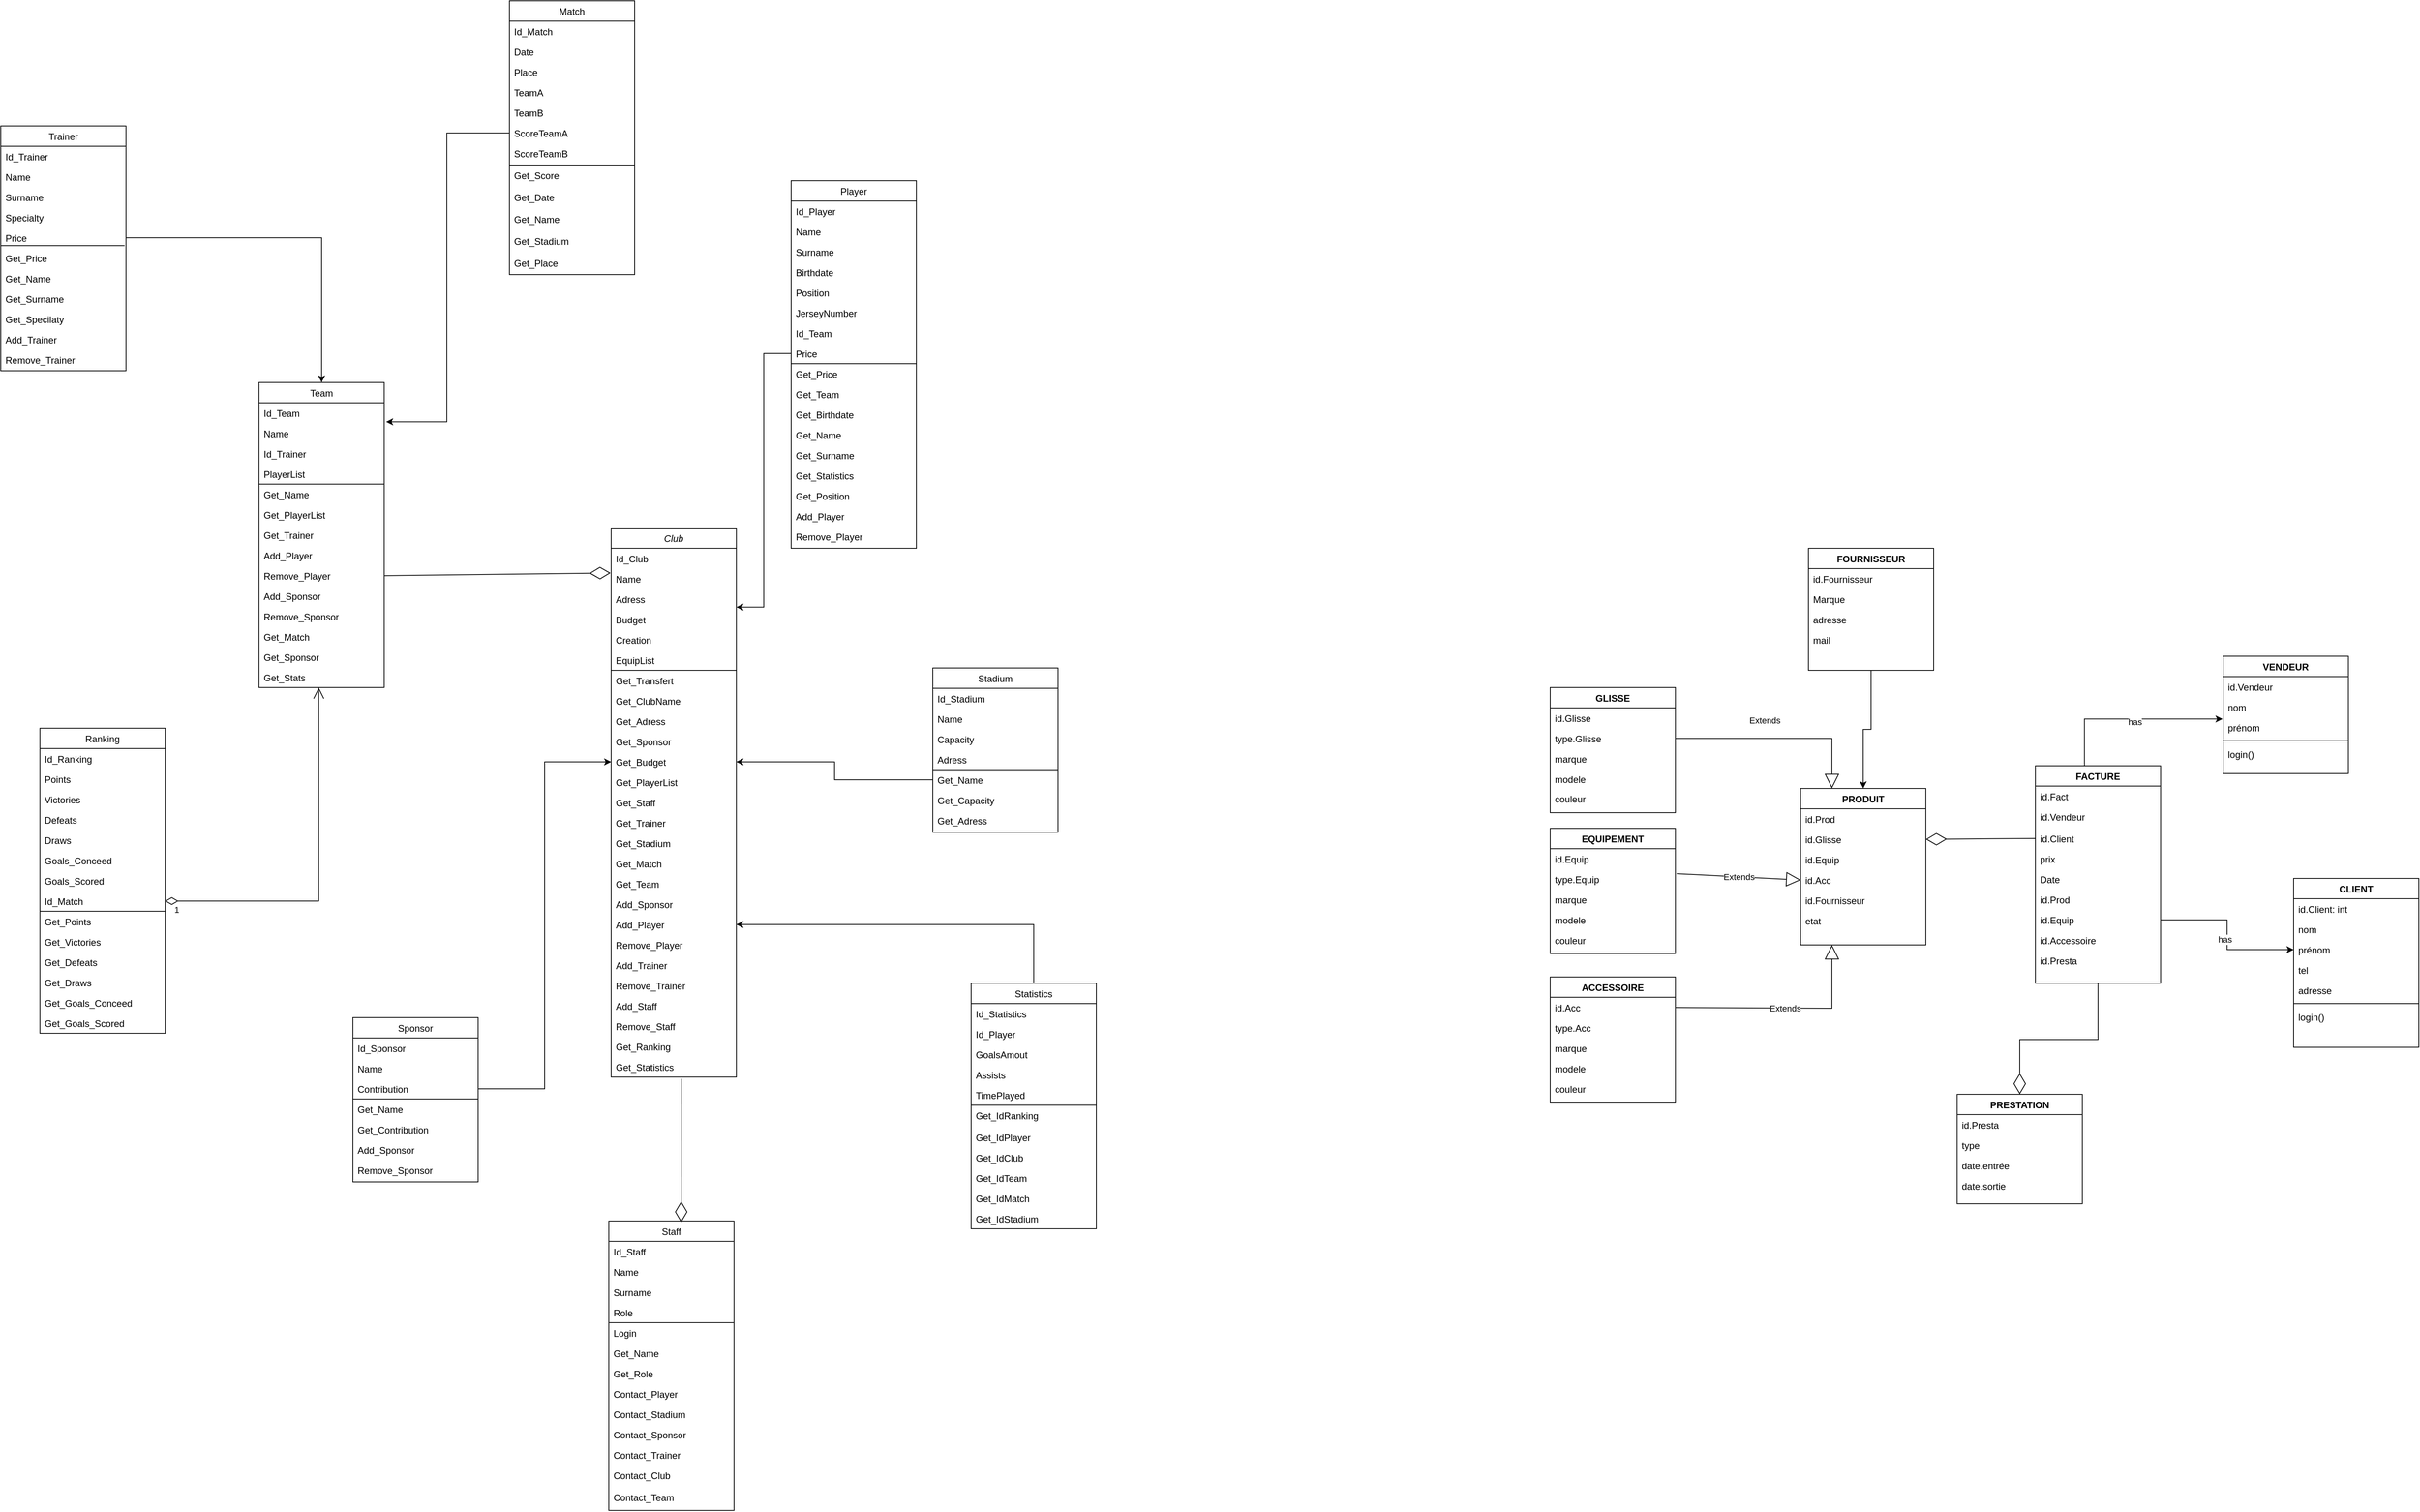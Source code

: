 <mxfile version="24.9.1">
  <diagram id="C5RBs43oDa-KdzZeNtuy" name="Page-1">
    <mxGraphModel dx="3033" dy="2357" grid="1" gridSize="10" guides="1" tooltips="1" connect="1" arrows="1" fold="1" page="1" pageScale="1" pageWidth="827" pageHeight="1169" math="0" shadow="0">
      <root>
        <mxCell id="WIyWlLk6GJQsqaUBKTNV-0" />
        <mxCell id="WIyWlLk6GJQsqaUBKTNV-1" parent="WIyWlLk6GJQsqaUBKTNV-0" />
        <mxCell id="zkfFHV4jXpPFQw0GAbJ--0" value="Club" style="swimlane;fontStyle=2;align=center;verticalAlign=top;childLayout=stackLayout;horizontal=1;startSize=26;horizontalStack=0;resizeParent=1;resizeLast=0;collapsible=1;marginBottom=0;rounded=0;shadow=0;strokeWidth=1;" parent="WIyWlLk6GJQsqaUBKTNV-1" vertex="1">
          <mxGeometry x="670" y="234" width="160" height="702" as="geometry">
            <mxRectangle x="230" y="140" width="160" height="26" as="alternateBounds" />
          </mxGeometry>
        </mxCell>
        <mxCell id="zkfFHV4jXpPFQw0GAbJ--1" value="Id_Club" style="text;align=left;verticalAlign=top;spacingLeft=4;spacingRight=4;overflow=hidden;rotatable=0;points=[[0,0.5],[1,0.5]];portConstraint=eastwest;" parent="zkfFHV4jXpPFQw0GAbJ--0" vertex="1">
          <mxGeometry y="26" width="160" height="26" as="geometry" />
        </mxCell>
        <mxCell id="zkfFHV4jXpPFQw0GAbJ--2" value="Name" style="text;align=left;verticalAlign=top;spacingLeft=4;spacingRight=4;overflow=hidden;rotatable=0;points=[[0,0.5],[1,0.5]];portConstraint=eastwest;rounded=0;shadow=0;html=0;" parent="zkfFHV4jXpPFQw0GAbJ--0" vertex="1">
          <mxGeometry y="52" width="160" height="26" as="geometry" />
        </mxCell>
        <mxCell id="zkfFHV4jXpPFQw0GAbJ--3" value="Adress" style="text;align=left;verticalAlign=top;spacingLeft=4;spacingRight=4;overflow=hidden;rotatable=0;points=[[0,0.5],[1,0.5]];portConstraint=eastwest;rounded=0;shadow=0;html=0;" parent="zkfFHV4jXpPFQw0GAbJ--0" vertex="1">
          <mxGeometry y="78" width="160" height="26" as="geometry" />
        </mxCell>
        <mxCell id="9PGojZ2IDabCklF1MC3D-15" value="Budget" style="text;align=left;verticalAlign=top;spacingLeft=4;spacingRight=4;overflow=hidden;rotatable=0;points=[[0,0.5],[1,0.5]];portConstraint=eastwest;rounded=0;shadow=0;html=0;" vertex="1" parent="zkfFHV4jXpPFQw0GAbJ--0">
          <mxGeometry y="104" width="160" height="26" as="geometry" />
        </mxCell>
        <mxCell id="9PGojZ2IDabCklF1MC3D-16" value="Creation" style="text;align=left;verticalAlign=top;spacingLeft=4;spacingRight=4;overflow=hidden;rotatable=0;points=[[0,0.5],[1,0.5]];portConstraint=eastwest;rounded=0;shadow=0;html=0;" vertex="1" parent="zkfFHV4jXpPFQw0GAbJ--0">
          <mxGeometry y="130" width="160" height="26" as="geometry" />
        </mxCell>
        <mxCell id="9PGojZ2IDabCklF1MC3D-18" value="EquipList" style="text;align=left;verticalAlign=top;spacingLeft=4;spacingRight=4;overflow=hidden;rotatable=0;points=[[0,0.5],[1,0.5]];portConstraint=eastwest;rounded=0;shadow=0;html=0;" vertex="1" parent="zkfFHV4jXpPFQw0GAbJ--0">
          <mxGeometry y="156" width="160" height="26" as="geometry" />
        </mxCell>
        <mxCell id="9PGojZ2IDabCklF1MC3D-79" value="" style="endArrow=none;html=1;rounded=0;" edge="1" parent="zkfFHV4jXpPFQw0GAbJ--0">
          <mxGeometry width="50" height="50" relative="1" as="geometry">
            <mxPoint y="182" as="sourcePoint" />
            <mxPoint x="160" y="182" as="targetPoint" />
          </mxGeometry>
        </mxCell>
        <mxCell id="9PGojZ2IDabCklF1MC3D-80" value="Get_Transfert" style="text;align=left;verticalAlign=top;spacingLeft=4;spacingRight=4;overflow=hidden;rotatable=0;points=[[0,0.5],[1,0.5]];portConstraint=eastwest;rounded=0;shadow=0;html=0;" vertex="1" parent="zkfFHV4jXpPFQw0GAbJ--0">
          <mxGeometry y="182" width="160" height="26" as="geometry" />
        </mxCell>
        <mxCell id="9PGojZ2IDabCklF1MC3D-81" value="Get_ClubName" style="text;align=left;verticalAlign=top;spacingLeft=4;spacingRight=4;overflow=hidden;rotatable=0;points=[[0,0.5],[1,0.5]];portConstraint=eastwest;rounded=0;shadow=0;html=0;" vertex="1" parent="zkfFHV4jXpPFQw0GAbJ--0">
          <mxGeometry y="208" width="160" height="26" as="geometry" />
        </mxCell>
        <mxCell id="9PGojZ2IDabCklF1MC3D-82" value="Get_Adress" style="text;align=left;verticalAlign=top;spacingLeft=4;spacingRight=4;overflow=hidden;rotatable=0;points=[[0,0.5],[1,0.5]];portConstraint=eastwest;rounded=0;shadow=0;html=0;" vertex="1" parent="zkfFHV4jXpPFQw0GAbJ--0">
          <mxGeometry y="234" width="160" height="26" as="geometry" />
        </mxCell>
        <mxCell id="9PGojZ2IDabCklF1MC3D-83" value="Get_Sponsor" style="text;align=left;verticalAlign=top;spacingLeft=4;spacingRight=4;overflow=hidden;rotatable=0;points=[[0,0.5],[1,0.5]];portConstraint=eastwest;rounded=0;shadow=0;html=0;" vertex="1" parent="zkfFHV4jXpPFQw0GAbJ--0">
          <mxGeometry y="260" width="160" height="26" as="geometry" />
        </mxCell>
        <mxCell id="9PGojZ2IDabCklF1MC3D-84" value="Get_Budget" style="text;align=left;verticalAlign=top;spacingLeft=4;spacingRight=4;overflow=hidden;rotatable=0;points=[[0,0.5],[1,0.5]];portConstraint=eastwest;rounded=0;shadow=0;html=0;" vertex="1" parent="zkfFHV4jXpPFQw0GAbJ--0">
          <mxGeometry y="286" width="160" height="26" as="geometry" />
        </mxCell>
        <mxCell id="9PGojZ2IDabCklF1MC3D-85" value="Get_PlayerList" style="text;align=left;verticalAlign=top;spacingLeft=4;spacingRight=4;overflow=hidden;rotatable=0;points=[[0,0.5],[1,0.5]];portConstraint=eastwest;rounded=0;shadow=0;html=0;" vertex="1" parent="zkfFHV4jXpPFQw0GAbJ--0">
          <mxGeometry y="312" width="160" height="26" as="geometry" />
        </mxCell>
        <mxCell id="9PGojZ2IDabCklF1MC3D-86" value="Get_Staff" style="text;align=left;verticalAlign=top;spacingLeft=4;spacingRight=4;overflow=hidden;rotatable=0;points=[[0,0.5],[1,0.5]];portConstraint=eastwest;rounded=0;shadow=0;html=0;" vertex="1" parent="zkfFHV4jXpPFQw0GAbJ--0">
          <mxGeometry y="338" width="160" height="26" as="geometry" />
        </mxCell>
        <mxCell id="9PGojZ2IDabCklF1MC3D-87" value="Get_Trainer" style="text;align=left;verticalAlign=top;spacingLeft=4;spacingRight=4;overflow=hidden;rotatable=0;points=[[0,0.5],[1,0.5]];portConstraint=eastwest;rounded=0;shadow=0;html=0;" vertex="1" parent="zkfFHV4jXpPFQw0GAbJ--0">
          <mxGeometry y="364" width="160" height="26" as="geometry" />
        </mxCell>
        <mxCell id="9PGojZ2IDabCklF1MC3D-88" value="Get_Stadium" style="text;align=left;verticalAlign=top;spacingLeft=4;spacingRight=4;overflow=hidden;rotatable=0;points=[[0,0.5],[1,0.5]];portConstraint=eastwest;rounded=0;shadow=0;html=0;" vertex="1" parent="zkfFHV4jXpPFQw0GAbJ--0">
          <mxGeometry y="390" width="160" height="26" as="geometry" />
        </mxCell>
        <mxCell id="9PGojZ2IDabCklF1MC3D-89" value="Get_Match" style="text;align=left;verticalAlign=top;spacingLeft=4;spacingRight=4;overflow=hidden;rotatable=0;points=[[0,0.5],[1,0.5]];portConstraint=eastwest;rounded=0;shadow=0;html=0;" vertex="1" parent="zkfFHV4jXpPFQw0GAbJ--0">
          <mxGeometry y="416" width="160" height="26" as="geometry" />
        </mxCell>
        <mxCell id="9PGojZ2IDabCklF1MC3D-90" value="Get_Team" style="text;align=left;verticalAlign=top;spacingLeft=4;spacingRight=4;overflow=hidden;rotatable=0;points=[[0,0.5],[1,0.5]];portConstraint=eastwest;rounded=0;shadow=0;html=0;" vertex="1" parent="zkfFHV4jXpPFQw0GAbJ--0">
          <mxGeometry y="442" width="160" height="26" as="geometry" />
        </mxCell>
        <mxCell id="9PGojZ2IDabCklF1MC3D-128" value="Add_Sponsor" style="text;align=left;verticalAlign=top;spacingLeft=4;spacingRight=4;overflow=hidden;rotatable=0;points=[[0,0.5],[1,0.5]];portConstraint=eastwest;rounded=0;shadow=0;html=0;" vertex="1" parent="zkfFHV4jXpPFQw0GAbJ--0">
          <mxGeometry y="468" width="160" height="26" as="geometry" />
        </mxCell>
        <mxCell id="9PGojZ2IDabCklF1MC3D-123" value="Add_Player" style="text;align=left;verticalAlign=top;spacingLeft=4;spacingRight=4;overflow=hidden;rotatable=0;points=[[0,0.5],[1,0.5]];portConstraint=eastwest;rounded=0;shadow=0;html=0;" vertex="1" parent="zkfFHV4jXpPFQw0GAbJ--0">
          <mxGeometry y="494" width="160" height="26" as="geometry" />
        </mxCell>
        <mxCell id="9PGojZ2IDabCklF1MC3D-124" value="Remove_Player" style="text;align=left;verticalAlign=top;spacingLeft=4;spacingRight=4;overflow=hidden;rotatable=0;points=[[0,0.5],[1,0.5]];portConstraint=eastwest;rounded=0;shadow=0;html=0;" vertex="1" parent="zkfFHV4jXpPFQw0GAbJ--0">
          <mxGeometry y="520" width="160" height="26" as="geometry" />
        </mxCell>
        <mxCell id="9PGojZ2IDabCklF1MC3D-126" value="Add_Trainer" style="text;align=left;verticalAlign=top;spacingLeft=4;spacingRight=4;overflow=hidden;rotatable=0;points=[[0,0.5],[1,0.5]];portConstraint=eastwest;rounded=0;shadow=0;html=0;" vertex="1" parent="zkfFHV4jXpPFQw0GAbJ--0">
          <mxGeometry y="546" width="160" height="26" as="geometry" />
        </mxCell>
        <mxCell id="9PGojZ2IDabCklF1MC3D-129" value="Remove_Trainer" style="text;align=left;verticalAlign=top;spacingLeft=4;spacingRight=4;overflow=hidden;rotatable=0;points=[[0,0.5],[1,0.5]];portConstraint=eastwest;rounded=0;shadow=0;html=0;" vertex="1" parent="zkfFHV4jXpPFQw0GAbJ--0">
          <mxGeometry y="572" width="160" height="26" as="geometry" />
        </mxCell>
        <mxCell id="9PGojZ2IDabCklF1MC3D-130" value="Add_Staff" style="text;align=left;verticalAlign=top;spacingLeft=4;spacingRight=4;overflow=hidden;rotatable=0;points=[[0,0.5],[1,0.5]];portConstraint=eastwest;rounded=0;shadow=0;html=0;" vertex="1" parent="zkfFHV4jXpPFQw0GAbJ--0">
          <mxGeometry y="598" width="160" height="26" as="geometry" />
        </mxCell>
        <mxCell id="9PGojZ2IDabCklF1MC3D-131" value="Remove_Staff" style="text;align=left;verticalAlign=top;spacingLeft=4;spacingRight=4;overflow=hidden;rotatable=0;points=[[0,0.5],[1,0.5]];portConstraint=eastwest;rounded=0;shadow=0;html=0;" vertex="1" parent="zkfFHV4jXpPFQw0GAbJ--0">
          <mxGeometry y="624" width="160" height="26" as="geometry" />
        </mxCell>
        <mxCell id="9PGojZ2IDabCklF1MC3D-132" value="Get_Ranking" style="text;align=left;verticalAlign=top;spacingLeft=4;spacingRight=4;overflow=hidden;rotatable=0;points=[[0,0.5],[1,0.5]];portConstraint=eastwest;rounded=0;shadow=0;html=0;" vertex="1" parent="zkfFHV4jXpPFQw0GAbJ--0">
          <mxGeometry y="650" width="160" height="26" as="geometry" />
        </mxCell>
        <mxCell id="9PGojZ2IDabCklF1MC3D-133" value="Get_Statistics" style="text;align=left;verticalAlign=top;spacingLeft=4;spacingRight=4;overflow=hidden;rotatable=0;points=[[0,0.5],[1,0.5]];portConstraint=eastwest;rounded=0;shadow=0;html=0;" vertex="1" parent="zkfFHV4jXpPFQw0GAbJ--0">
          <mxGeometry y="676" width="160" height="26" as="geometry" />
        </mxCell>
        <mxCell id="zkfFHV4jXpPFQw0GAbJ--17" value="Player" style="swimlane;fontStyle=0;align=center;verticalAlign=top;childLayout=stackLayout;horizontal=1;startSize=26;horizontalStack=0;resizeParent=1;resizeLast=0;collapsible=1;marginBottom=0;rounded=0;shadow=0;strokeWidth=1;" parent="WIyWlLk6GJQsqaUBKTNV-1" vertex="1">
          <mxGeometry x="900" y="-210" width="160" height="470" as="geometry">
            <mxRectangle x="550" y="140" width="160" height="26" as="alternateBounds" />
          </mxGeometry>
        </mxCell>
        <mxCell id="zkfFHV4jXpPFQw0GAbJ--18" value="Id_Player" style="text;align=left;verticalAlign=top;spacingLeft=4;spacingRight=4;overflow=hidden;rotatable=0;points=[[0,0.5],[1,0.5]];portConstraint=eastwest;" parent="zkfFHV4jXpPFQw0GAbJ--17" vertex="1">
          <mxGeometry y="26" width="160" height="26" as="geometry" />
        </mxCell>
        <mxCell id="zkfFHV4jXpPFQw0GAbJ--19" value="Name" style="text;align=left;verticalAlign=top;spacingLeft=4;spacingRight=4;overflow=hidden;rotatable=0;points=[[0,0.5],[1,0.5]];portConstraint=eastwest;rounded=0;shadow=0;html=0;" parent="zkfFHV4jXpPFQw0GAbJ--17" vertex="1">
          <mxGeometry y="52" width="160" height="26" as="geometry" />
        </mxCell>
        <mxCell id="zkfFHV4jXpPFQw0GAbJ--20" value="Surname" style="text;align=left;verticalAlign=top;spacingLeft=4;spacingRight=4;overflow=hidden;rotatable=0;points=[[0,0.5],[1,0.5]];portConstraint=eastwest;rounded=0;shadow=0;html=0;" parent="zkfFHV4jXpPFQw0GAbJ--17" vertex="1">
          <mxGeometry y="78" width="160" height="26" as="geometry" />
        </mxCell>
        <mxCell id="zkfFHV4jXpPFQw0GAbJ--21" value="Birthdate" style="text;align=left;verticalAlign=top;spacingLeft=4;spacingRight=4;overflow=hidden;rotatable=0;points=[[0,0.5],[1,0.5]];portConstraint=eastwest;rounded=0;shadow=0;html=0;" parent="zkfFHV4jXpPFQw0GAbJ--17" vertex="1">
          <mxGeometry y="104" width="160" height="26" as="geometry" />
        </mxCell>
        <mxCell id="zkfFHV4jXpPFQw0GAbJ--22" value="Position" style="text;align=left;verticalAlign=top;spacingLeft=4;spacingRight=4;overflow=hidden;rotatable=0;points=[[0,0.5],[1,0.5]];portConstraint=eastwest;rounded=0;shadow=0;html=0;" parent="zkfFHV4jXpPFQw0GAbJ--17" vertex="1">
          <mxGeometry y="130" width="160" height="26" as="geometry" />
        </mxCell>
        <mxCell id="zkfFHV4jXpPFQw0GAbJ--24" value="JerseyNumber" style="text;align=left;verticalAlign=top;spacingLeft=4;spacingRight=4;overflow=hidden;rotatable=0;points=[[0,0.5],[1,0.5]];portConstraint=eastwest;" parent="zkfFHV4jXpPFQw0GAbJ--17" vertex="1">
          <mxGeometry y="156" width="160" height="26" as="geometry" />
        </mxCell>
        <mxCell id="zkfFHV4jXpPFQw0GAbJ--25" value="Id_Team" style="text;align=left;verticalAlign=top;spacingLeft=4;spacingRight=4;overflow=hidden;rotatable=0;points=[[0,0.5],[1,0.5]];portConstraint=eastwest;" parent="zkfFHV4jXpPFQw0GAbJ--17" vertex="1">
          <mxGeometry y="182" width="160" height="26" as="geometry" />
        </mxCell>
        <mxCell id="9PGojZ2IDabCklF1MC3D-140" value="Price" style="text;align=left;verticalAlign=top;spacingLeft=4;spacingRight=4;overflow=hidden;rotatable=0;points=[[0,0.5],[1,0.5]];portConstraint=eastwest;" vertex="1" parent="zkfFHV4jXpPFQw0GAbJ--17">
          <mxGeometry y="208" width="160" height="26" as="geometry" />
        </mxCell>
        <mxCell id="9PGojZ2IDabCklF1MC3D-134" value="" style="endArrow=none;html=1;rounded=0;" edge="1" parent="zkfFHV4jXpPFQw0GAbJ--17">
          <mxGeometry width="50" height="50" relative="1" as="geometry">
            <mxPoint y="234" as="sourcePoint" />
            <mxPoint x="160" y="234" as="targetPoint" />
          </mxGeometry>
        </mxCell>
        <mxCell id="9PGojZ2IDabCklF1MC3D-139" value="Get_Price" style="text;align=left;verticalAlign=top;spacingLeft=4;spacingRight=4;overflow=hidden;rotatable=0;points=[[0,0.5],[1,0.5]];portConstraint=eastwest;" vertex="1" parent="zkfFHV4jXpPFQw0GAbJ--17">
          <mxGeometry y="234" width="160" height="26" as="geometry" />
        </mxCell>
        <mxCell id="9PGojZ2IDabCklF1MC3D-137" value="Get_Team" style="text;align=left;verticalAlign=top;spacingLeft=4;spacingRight=4;overflow=hidden;rotatable=0;points=[[0,0.5],[1,0.5]];portConstraint=eastwest;" vertex="1" parent="zkfFHV4jXpPFQw0GAbJ--17">
          <mxGeometry y="260" width="160" height="26" as="geometry" />
        </mxCell>
        <mxCell id="9PGojZ2IDabCklF1MC3D-138" value="Get_Birthdate" style="text;align=left;verticalAlign=top;spacingLeft=4;spacingRight=4;overflow=hidden;rotatable=0;points=[[0,0.5],[1,0.5]];portConstraint=eastwest;" vertex="1" parent="zkfFHV4jXpPFQw0GAbJ--17">
          <mxGeometry y="286" width="160" height="26" as="geometry" />
        </mxCell>
        <mxCell id="9PGojZ2IDabCklF1MC3D-135" value="Get_Name" style="text;align=left;verticalAlign=top;spacingLeft=4;spacingRight=4;overflow=hidden;rotatable=0;points=[[0,0.5],[1,0.5]];portConstraint=eastwest;" vertex="1" parent="zkfFHV4jXpPFQw0GAbJ--17">
          <mxGeometry y="312" width="160" height="26" as="geometry" />
        </mxCell>
        <mxCell id="9PGojZ2IDabCklF1MC3D-136" value="Get_Surname" style="text;align=left;verticalAlign=top;spacingLeft=4;spacingRight=4;overflow=hidden;rotatable=0;points=[[0,0.5],[1,0.5]];portConstraint=eastwest;" vertex="1" parent="zkfFHV4jXpPFQw0GAbJ--17">
          <mxGeometry y="338" width="160" height="26" as="geometry" />
        </mxCell>
        <mxCell id="9PGojZ2IDabCklF1MC3D-142" value="Get_Statistics" style="text;align=left;verticalAlign=top;spacingLeft=4;spacingRight=4;overflow=hidden;rotatable=0;points=[[0,0.5],[1,0.5]];portConstraint=eastwest;" vertex="1" parent="zkfFHV4jXpPFQw0GAbJ--17">
          <mxGeometry y="364" width="160" height="26" as="geometry" />
        </mxCell>
        <mxCell id="9PGojZ2IDabCklF1MC3D-143" value="Get_Position" style="text;align=left;verticalAlign=top;spacingLeft=4;spacingRight=4;overflow=hidden;rotatable=0;points=[[0,0.5],[1,0.5]];portConstraint=eastwest;" vertex="1" parent="zkfFHV4jXpPFQw0GAbJ--17">
          <mxGeometry y="390" width="160" height="26" as="geometry" />
        </mxCell>
        <mxCell id="9PGojZ2IDabCklF1MC3D-144" value="Add_Player" style="text;align=left;verticalAlign=top;spacingLeft=4;spacingRight=4;overflow=hidden;rotatable=0;points=[[0,0.5],[1,0.5]];portConstraint=eastwest;" vertex="1" parent="zkfFHV4jXpPFQw0GAbJ--17">
          <mxGeometry y="416" width="160" height="26" as="geometry" />
        </mxCell>
        <mxCell id="9PGojZ2IDabCklF1MC3D-145" value="Remove_Player" style="text;align=left;verticalAlign=top;spacingLeft=4;spacingRight=4;overflow=hidden;rotatable=0;points=[[0,0.5],[1,0.5]];portConstraint=eastwest;" vertex="1" parent="zkfFHV4jXpPFQw0GAbJ--17">
          <mxGeometry y="442" width="160" height="26" as="geometry" />
        </mxCell>
        <mxCell id="9PGojZ2IDabCklF1MC3D-20" value="Team" style="swimlane;fontStyle=0;align=center;verticalAlign=top;childLayout=stackLayout;horizontal=1;startSize=26;horizontalStack=0;resizeParent=1;resizeLast=0;collapsible=1;marginBottom=0;rounded=0;shadow=0;strokeWidth=1;" vertex="1" parent="WIyWlLk6GJQsqaUBKTNV-1">
          <mxGeometry x="220" y="48" width="160" height="390" as="geometry">
            <mxRectangle x="550" y="140" width="160" height="26" as="alternateBounds" />
          </mxGeometry>
        </mxCell>
        <mxCell id="9PGojZ2IDabCklF1MC3D-21" value="Id_Team" style="text;align=left;verticalAlign=top;spacingLeft=4;spacingRight=4;overflow=hidden;rotatable=0;points=[[0,0.5],[1,0.5]];portConstraint=eastwest;" vertex="1" parent="9PGojZ2IDabCklF1MC3D-20">
          <mxGeometry y="26" width="160" height="26" as="geometry" />
        </mxCell>
        <mxCell id="9PGojZ2IDabCklF1MC3D-22" value="Name" style="text;align=left;verticalAlign=top;spacingLeft=4;spacingRight=4;overflow=hidden;rotatable=0;points=[[0,0.5],[1,0.5]];portConstraint=eastwest;rounded=0;shadow=0;html=0;" vertex="1" parent="9PGojZ2IDabCklF1MC3D-20">
          <mxGeometry y="52" width="160" height="26" as="geometry" />
        </mxCell>
        <mxCell id="9PGojZ2IDabCklF1MC3D-23" value="Id_Trainer" style="text;align=left;verticalAlign=top;spacingLeft=4;spacingRight=4;overflow=hidden;rotatable=0;points=[[0,0.5],[1,0.5]];portConstraint=eastwest;rounded=0;shadow=0;html=0;" vertex="1" parent="9PGojZ2IDabCklF1MC3D-20">
          <mxGeometry y="78" width="160" height="26" as="geometry" />
        </mxCell>
        <mxCell id="9PGojZ2IDabCklF1MC3D-24" value="PlayerList" style="text;align=left;verticalAlign=top;spacingLeft=4;spacingRight=4;overflow=hidden;rotatable=0;points=[[0,0.5],[1,0.5]];portConstraint=eastwest;rounded=0;shadow=0;html=0;" vertex="1" parent="9PGojZ2IDabCklF1MC3D-20">
          <mxGeometry y="104" width="160" height="26" as="geometry" />
        </mxCell>
        <mxCell id="9PGojZ2IDabCklF1MC3D-70" value="" style="endArrow=none;html=1;rounded=0;exitX=0;exitY=0.75;exitDx=0;exitDy=0;entryX=1;entryY=0.75;entryDx=0;entryDy=0;" edge="1" parent="9PGojZ2IDabCklF1MC3D-20">
          <mxGeometry width="50" height="50" relative="1" as="geometry">
            <mxPoint y="130" as="sourcePoint" />
            <mxPoint x="160" y="130" as="targetPoint" />
          </mxGeometry>
        </mxCell>
        <mxCell id="9PGojZ2IDabCklF1MC3D-71" value="Get_Name" style="text;align=left;verticalAlign=top;spacingLeft=4;spacingRight=4;overflow=hidden;rotatable=0;points=[[0,0.5],[1,0.5]];portConstraint=eastwest;rounded=0;shadow=0;html=0;" vertex="1" parent="9PGojZ2IDabCklF1MC3D-20">
          <mxGeometry y="130" width="160" height="26" as="geometry" />
        </mxCell>
        <mxCell id="9PGojZ2IDabCklF1MC3D-72" value="Get_PlayerList" style="text;align=left;verticalAlign=top;spacingLeft=4;spacingRight=4;overflow=hidden;rotatable=0;points=[[0,0.5],[1,0.5]];portConstraint=eastwest;rounded=0;shadow=0;html=0;" vertex="1" parent="9PGojZ2IDabCklF1MC3D-20">
          <mxGeometry y="156" width="160" height="26" as="geometry" />
        </mxCell>
        <mxCell id="9PGojZ2IDabCklF1MC3D-73" value="Get_Trainer" style="text;align=left;verticalAlign=top;spacingLeft=4;spacingRight=4;overflow=hidden;rotatable=0;points=[[0,0.5],[1,0.5]];portConstraint=eastwest;rounded=0;shadow=0;html=0;" vertex="1" parent="9PGojZ2IDabCklF1MC3D-20">
          <mxGeometry y="182" width="160" height="26" as="geometry" />
        </mxCell>
        <mxCell id="9PGojZ2IDabCklF1MC3D-74" value="Add_Player" style="text;align=left;verticalAlign=top;spacingLeft=4;spacingRight=4;overflow=hidden;rotatable=0;points=[[0,0.5],[1,0.5]];portConstraint=eastwest;rounded=0;shadow=0;html=0;" vertex="1" parent="9PGojZ2IDabCklF1MC3D-20">
          <mxGeometry y="208" width="160" height="26" as="geometry" />
        </mxCell>
        <mxCell id="9PGojZ2IDabCklF1MC3D-75" value="Remove_Player" style="text;align=left;verticalAlign=top;spacingLeft=4;spacingRight=4;overflow=hidden;rotatable=0;points=[[0,0.5],[1,0.5]];portConstraint=eastwest;rounded=0;shadow=0;html=0;" vertex="1" parent="9PGojZ2IDabCklF1MC3D-20">
          <mxGeometry y="234" width="160" height="26" as="geometry" />
        </mxCell>
        <mxCell id="9PGojZ2IDabCklF1MC3D-107" value="Add_Sponsor" style="text;align=left;verticalAlign=top;spacingLeft=4;spacingRight=4;overflow=hidden;rotatable=0;points=[[0,0.5],[1,0.5]];portConstraint=eastwest;rounded=0;shadow=0;html=0;" vertex="1" parent="9PGojZ2IDabCklF1MC3D-20">
          <mxGeometry y="260" width="160" height="26" as="geometry" />
        </mxCell>
        <mxCell id="9PGojZ2IDabCklF1MC3D-108" value="Remove_Sponsor" style="text;align=left;verticalAlign=top;spacingLeft=4;spacingRight=4;overflow=hidden;rotatable=0;points=[[0,0.5],[1,0.5]];portConstraint=eastwest;rounded=0;shadow=0;html=0;" vertex="1" parent="9PGojZ2IDabCklF1MC3D-20">
          <mxGeometry y="286" width="160" height="26" as="geometry" />
        </mxCell>
        <mxCell id="9PGojZ2IDabCklF1MC3D-109" value="Get_Match" style="text;align=left;verticalAlign=top;spacingLeft=4;spacingRight=4;overflow=hidden;rotatable=0;points=[[0,0.5],[1,0.5]];portConstraint=eastwest;rounded=0;shadow=0;html=0;" vertex="1" parent="9PGojZ2IDabCklF1MC3D-20">
          <mxGeometry y="312" width="160" height="26" as="geometry" />
        </mxCell>
        <mxCell id="9PGojZ2IDabCklF1MC3D-110" value="Get_Sponsor" style="text;align=left;verticalAlign=top;spacingLeft=4;spacingRight=4;overflow=hidden;rotatable=0;points=[[0,0.5],[1,0.5]];portConstraint=eastwest;rounded=0;shadow=0;html=0;" vertex="1" parent="9PGojZ2IDabCklF1MC3D-20">
          <mxGeometry y="338" width="160" height="26" as="geometry" />
        </mxCell>
        <mxCell id="9PGojZ2IDabCklF1MC3D-111" value="Get_Stats" style="text;align=left;verticalAlign=top;spacingLeft=4;spacingRight=4;overflow=hidden;rotatable=0;points=[[0,0.5],[1,0.5]];portConstraint=eastwest;rounded=0;shadow=0;html=0;" vertex="1" parent="9PGojZ2IDabCklF1MC3D-20">
          <mxGeometry y="364" width="160" height="26" as="geometry" />
        </mxCell>
        <mxCell id="9PGojZ2IDabCklF1MC3D-28" value="Trainer" style="swimlane;fontStyle=0;align=center;verticalAlign=top;childLayout=stackLayout;horizontal=1;startSize=26;horizontalStack=0;resizeParent=1;resizeLast=0;collapsible=1;marginBottom=0;rounded=0;shadow=0;strokeWidth=1;" vertex="1" parent="WIyWlLk6GJQsqaUBKTNV-1">
          <mxGeometry x="-110" y="-280" width="160" height="313" as="geometry">
            <mxRectangle x="550" y="140" width="160" height="26" as="alternateBounds" />
          </mxGeometry>
        </mxCell>
        <mxCell id="9PGojZ2IDabCklF1MC3D-29" value="Id_Trainer" style="text;align=left;verticalAlign=top;spacingLeft=4;spacingRight=4;overflow=hidden;rotatable=0;points=[[0,0.5],[1,0.5]];portConstraint=eastwest;" vertex="1" parent="9PGojZ2IDabCklF1MC3D-28">
          <mxGeometry y="26" width="160" height="26" as="geometry" />
        </mxCell>
        <mxCell id="9PGojZ2IDabCklF1MC3D-30" value="Name" style="text;align=left;verticalAlign=top;spacingLeft=4;spacingRight=4;overflow=hidden;rotatable=0;points=[[0,0.5],[1,0.5]];portConstraint=eastwest;rounded=0;shadow=0;html=0;" vertex="1" parent="9PGojZ2IDabCklF1MC3D-28">
          <mxGeometry y="52" width="160" height="26" as="geometry" />
        </mxCell>
        <mxCell id="9PGojZ2IDabCklF1MC3D-31" value="Surname" style="text;align=left;verticalAlign=top;spacingLeft=4;spacingRight=4;overflow=hidden;rotatable=0;points=[[0,0.5],[1,0.5]];portConstraint=eastwest;rounded=0;shadow=0;html=0;" vertex="1" parent="9PGojZ2IDabCklF1MC3D-28">
          <mxGeometry y="78" width="160" height="26" as="geometry" />
        </mxCell>
        <mxCell id="9PGojZ2IDabCklF1MC3D-146" value="" style="endArrow=none;html=1;rounded=0;entryX=0.989;entryY=0.962;entryDx=0;entryDy=0;entryPerimeter=0;" edge="1" parent="9PGojZ2IDabCklF1MC3D-28">
          <mxGeometry width="50" height="50" relative="1" as="geometry">
            <mxPoint y="153" as="sourcePoint" />
            <mxPoint x="158.24" y="153.012" as="targetPoint" />
          </mxGeometry>
        </mxCell>
        <mxCell id="9PGojZ2IDabCklF1MC3D-147" value="Specialty" style="text;align=left;verticalAlign=top;spacingLeft=4;spacingRight=4;overflow=hidden;rotatable=0;points=[[0,0.5],[1,0.5]];portConstraint=eastwest;rounded=0;shadow=0;html=0;" vertex="1" parent="9PGojZ2IDabCklF1MC3D-28">
          <mxGeometry y="104" width="160" height="26" as="geometry" />
        </mxCell>
        <mxCell id="9PGojZ2IDabCklF1MC3D-148" value="Price" style="text;align=left;verticalAlign=top;spacingLeft=4;spacingRight=4;overflow=hidden;rotatable=0;points=[[0,0.5],[1,0.5]];portConstraint=eastwest;rounded=0;shadow=0;html=0;" vertex="1" parent="9PGojZ2IDabCklF1MC3D-28">
          <mxGeometry y="130" width="160" height="26" as="geometry" />
        </mxCell>
        <mxCell id="9PGojZ2IDabCklF1MC3D-149" value="Get_Price" style="text;align=left;verticalAlign=top;spacingLeft=4;spacingRight=4;overflow=hidden;rotatable=0;points=[[0,0.5],[1,0.5]];portConstraint=eastwest;rounded=0;shadow=0;html=0;" vertex="1" parent="9PGojZ2IDabCklF1MC3D-28">
          <mxGeometry y="156" width="160" height="26" as="geometry" />
        </mxCell>
        <mxCell id="9PGojZ2IDabCklF1MC3D-150" value="Get_Name" style="text;align=left;verticalAlign=top;spacingLeft=4;spacingRight=4;overflow=hidden;rotatable=0;points=[[0,0.5],[1,0.5]];portConstraint=eastwest;rounded=0;shadow=0;html=0;" vertex="1" parent="9PGojZ2IDabCklF1MC3D-28">
          <mxGeometry y="182" width="160" height="26" as="geometry" />
        </mxCell>
        <mxCell id="9PGojZ2IDabCklF1MC3D-151" value="Get_Surname" style="text;align=left;verticalAlign=top;spacingLeft=4;spacingRight=4;overflow=hidden;rotatable=0;points=[[0,0.5],[1,0.5]];portConstraint=eastwest;rounded=0;shadow=0;html=0;" vertex="1" parent="9PGojZ2IDabCklF1MC3D-28">
          <mxGeometry y="208" width="160" height="26" as="geometry" />
        </mxCell>
        <mxCell id="9PGojZ2IDabCklF1MC3D-152" value="Get_Specilaty" style="text;align=left;verticalAlign=top;spacingLeft=4;spacingRight=4;overflow=hidden;rotatable=0;points=[[0,0.5],[1,0.5]];portConstraint=eastwest;rounded=0;shadow=0;html=0;" vertex="1" parent="9PGojZ2IDabCklF1MC3D-28">
          <mxGeometry y="234" width="160" height="26" as="geometry" />
        </mxCell>
        <mxCell id="9PGojZ2IDabCklF1MC3D-153" value="Add_Trainer" style="text;align=left;verticalAlign=top;spacingLeft=4;spacingRight=4;overflow=hidden;rotatable=0;points=[[0,0.5],[1,0.5]];portConstraint=eastwest;rounded=0;shadow=0;html=0;" vertex="1" parent="9PGojZ2IDabCklF1MC3D-28">
          <mxGeometry y="260" width="160" height="26" as="geometry" />
        </mxCell>
        <mxCell id="9PGojZ2IDabCklF1MC3D-154" value="Remove_Trainer" style="text;align=left;verticalAlign=top;spacingLeft=4;spacingRight=4;overflow=hidden;rotatable=0;points=[[0,0.5],[1,0.5]];portConstraint=eastwest;rounded=0;shadow=0;html=0;" vertex="1" parent="9PGojZ2IDabCklF1MC3D-28">
          <mxGeometry y="286" width="160" height="26" as="geometry" />
        </mxCell>
        <mxCell id="9PGojZ2IDabCklF1MC3D-33" value="Match" style="swimlane;fontStyle=0;align=center;verticalAlign=top;childLayout=stackLayout;horizontal=1;startSize=26;horizontalStack=0;resizeParent=1;resizeLast=0;collapsible=1;marginBottom=0;rounded=0;shadow=0;strokeWidth=1;" vertex="1" parent="WIyWlLk6GJQsqaUBKTNV-1">
          <mxGeometry x="540" y="-440" width="160" height="350" as="geometry">
            <mxRectangle x="550" y="140" width="160" height="26" as="alternateBounds" />
          </mxGeometry>
        </mxCell>
        <mxCell id="9PGojZ2IDabCklF1MC3D-34" value="Id_Match" style="text;align=left;verticalAlign=top;spacingLeft=4;spacingRight=4;overflow=hidden;rotatable=0;points=[[0,0.5],[1,0.5]];portConstraint=eastwest;" vertex="1" parent="9PGojZ2IDabCklF1MC3D-33">
          <mxGeometry y="26" width="160" height="26" as="geometry" />
        </mxCell>
        <mxCell id="9PGojZ2IDabCklF1MC3D-35" value="Date" style="text;align=left;verticalAlign=top;spacingLeft=4;spacingRight=4;overflow=hidden;rotatable=0;points=[[0,0.5],[1,0.5]];portConstraint=eastwest;rounded=0;shadow=0;html=0;" vertex="1" parent="9PGojZ2IDabCklF1MC3D-33">
          <mxGeometry y="52" width="160" height="26" as="geometry" />
        </mxCell>
        <mxCell id="9PGojZ2IDabCklF1MC3D-36" value="Place" style="text;align=left;verticalAlign=top;spacingLeft=4;spacingRight=4;overflow=hidden;rotatable=0;points=[[0,0.5],[1,0.5]];portConstraint=eastwest;rounded=0;shadow=0;html=0;" vertex="1" parent="9PGojZ2IDabCklF1MC3D-33">
          <mxGeometry y="78" width="160" height="26" as="geometry" />
        </mxCell>
        <mxCell id="9PGojZ2IDabCklF1MC3D-37" value="TeamA" style="text;align=left;verticalAlign=top;spacingLeft=4;spacingRight=4;overflow=hidden;rotatable=0;points=[[0,0.5],[1,0.5]];portConstraint=eastwest;rounded=0;shadow=0;html=0;" vertex="1" parent="9PGojZ2IDabCklF1MC3D-33">
          <mxGeometry y="104" width="160" height="26" as="geometry" />
        </mxCell>
        <mxCell id="9PGojZ2IDabCklF1MC3D-38" value="TeamB" style="text;align=left;verticalAlign=top;spacingLeft=4;spacingRight=4;overflow=hidden;rotatable=0;points=[[0,0.5],[1,0.5]];portConstraint=eastwest;rounded=0;shadow=0;html=0;" vertex="1" parent="9PGojZ2IDabCklF1MC3D-33">
          <mxGeometry y="130" width="160" height="26" as="geometry" />
        </mxCell>
        <mxCell id="9PGojZ2IDabCklF1MC3D-39" value="ScoreTeamA" style="text;align=left;verticalAlign=top;spacingLeft=4;spacingRight=4;overflow=hidden;rotatable=0;points=[[0,0.5],[1,0.5]];portConstraint=eastwest;" vertex="1" parent="9PGojZ2IDabCklF1MC3D-33">
          <mxGeometry y="156" width="160" height="26" as="geometry" />
        </mxCell>
        <mxCell id="9PGojZ2IDabCklF1MC3D-40" value="ScoreTeamB" style="text;align=left;verticalAlign=top;spacingLeft=4;spacingRight=4;overflow=hidden;rotatable=0;points=[[0,0.5],[1,0.5]];portConstraint=eastwest;" vertex="1" parent="9PGojZ2IDabCklF1MC3D-33">
          <mxGeometry y="182" width="160" height="28" as="geometry" />
        </mxCell>
        <mxCell id="9PGojZ2IDabCklF1MC3D-101" value="" style="endArrow=none;html=1;rounded=0;" edge="1" parent="9PGojZ2IDabCklF1MC3D-33">
          <mxGeometry width="50" height="50" relative="1" as="geometry">
            <mxPoint y="210" as="sourcePoint" />
            <mxPoint x="160" y="210" as="targetPoint" />
          </mxGeometry>
        </mxCell>
        <mxCell id="9PGojZ2IDabCklF1MC3D-102" value="Get_Score" style="text;align=left;verticalAlign=top;spacingLeft=4;spacingRight=4;overflow=hidden;rotatable=0;points=[[0,0.5],[1,0.5]];portConstraint=eastwest;rounded=0;shadow=0;html=0;" vertex="1" parent="9PGojZ2IDabCklF1MC3D-33">
          <mxGeometry y="210" width="160" height="28" as="geometry" />
        </mxCell>
        <mxCell id="9PGojZ2IDabCklF1MC3D-103" value="Get_Date" style="text;align=left;verticalAlign=top;spacingLeft=4;spacingRight=4;overflow=hidden;rotatable=0;points=[[0,0.5],[1,0.5]];portConstraint=eastwest;rounded=0;shadow=0;html=0;" vertex="1" parent="9PGojZ2IDabCklF1MC3D-33">
          <mxGeometry y="238" width="160" height="28" as="geometry" />
        </mxCell>
        <mxCell id="9PGojZ2IDabCklF1MC3D-104" value="Get_Name" style="text;align=left;verticalAlign=top;spacingLeft=4;spacingRight=4;overflow=hidden;rotatable=0;points=[[0,0.5],[1,0.5]];portConstraint=eastwest;rounded=0;shadow=0;html=0;" vertex="1" parent="9PGojZ2IDabCklF1MC3D-33">
          <mxGeometry y="266" width="160" height="28" as="geometry" />
        </mxCell>
        <mxCell id="9PGojZ2IDabCklF1MC3D-105" value="Get_Stadium" style="text;align=left;verticalAlign=top;spacingLeft=4;spacingRight=4;overflow=hidden;rotatable=0;points=[[0,0.5],[1,0.5]];portConstraint=eastwest;rounded=0;shadow=0;html=0;" vertex="1" parent="9PGojZ2IDabCklF1MC3D-33">
          <mxGeometry y="294" width="160" height="28" as="geometry" />
        </mxCell>
        <mxCell id="9PGojZ2IDabCklF1MC3D-106" value="Get_Place" style="text;align=left;verticalAlign=top;spacingLeft=4;spacingRight=4;overflow=hidden;rotatable=0;points=[[0,0.5],[1,0.5]];portConstraint=eastwest;rounded=0;shadow=0;html=0;" vertex="1" parent="9PGojZ2IDabCklF1MC3D-33">
          <mxGeometry y="322" width="160" height="28" as="geometry" />
        </mxCell>
        <mxCell id="9PGojZ2IDabCklF1MC3D-41" value="Stadium" style="swimlane;fontStyle=0;align=center;verticalAlign=top;childLayout=stackLayout;horizontal=1;startSize=26;horizontalStack=0;resizeParent=1;resizeLast=0;collapsible=1;marginBottom=0;rounded=0;shadow=0;strokeWidth=1;" vertex="1" parent="WIyWlLk6GJQsqaUBKTNV-1">
          <mxGeometry x="1081" y="413" width="160" height="210" as="geometry">
            <mxRectangle x="550" y="140" width="160" height="26" as="alternateBounds" />
          </mxGeometry>
        </mxCell>
        <mxCell id="9PGojZ2IDabCklF1MC3D-42" value="Id_Stadium" style="text;align=left;verticalAlign=top;spacingLeft=4;spacingRight=4;overflow=hidden;rotatable=0;points=[[0,0.5],[1,0.5]];portConstraint=eastwest;" vertex="1" parent="9PGojZ2IDabCklF1MC3D-41">
          <mxGeometry y="26" width="160" height="26" as="geometry" />
        </mxCell>
        <mxCell id="9PGojZ2IDabCklF1MC3D-43" value="Name" style="text;align=left;verticalAlign=top;spacingLeft=4;spacingRight=4;overflow=hidden;rotatable=0;points=[[0,0.5],[1,0.5]];portConstraint=eastwest;rounded=0;shadow=0;html=0;" vertex="1" parent="9PGojZ2IDabCklF1MC3D-41">
          <mxGeometry y="52" width="160" height="26" as="geometry" />
        </mxCell>
        <mxCell id="9PGojZ2IDabCklF1MC3D-44" value="Capacity" style="text;align=left;verticalAlign=top;spacingLeft=4;spacingRight=4;overflow=hidden;rotatable=0;points=[[0,0.5],[1,0.5]];portConstraint=eastwest;rounded=0;shadow=0;html=0;" vertex="1" parent="9PGojZ2IDabCklF1MC3D-41">
          <mxGeometry y="78" width="160" height="26" as="geometry" />
        </mxCell>
        <mxCell id="9PGojZ2IDabCklF1MC3D-45" value="Adress" style="text;align=left;verticalAlign=top;spacingLeft=4;spacingRight=4;overflow=hidden;rotatable=0;points=[[0,0.5],[1,0.5]];portConstraint=eastwest;rounded=0;shadow=0;html=0;" vertex="1" parent="9PGojZ2IDabCklF1MC3D-41">
          <mxGeometry y="104" width="160" height="26" as="geometry" />
        </mxCell>
        <mxCell id="9PGojZ2IDabCklF1MC3D-167" value="" style="endArrow=none;html=1;rounded=0;" edge="1" parent="9PGojZ2IDabCklF1MC3D-41">
          <mxGeometry width="50" height="50" relative="1" as="geometry">
            <mxPoint y="130" as="sourcePoint" />
            <mxPoint x="160" y="130" as="targetPoint" />
          </mxGeometry>
        </mxCell>
        <mxCell id="9PGojZ2IDabCklF1MC3D-168" value="Get_Name" style="text;align=left;verticalAlign=top;spacingLeft=4;spacingRight=4;overflow=hidden;rotatable=0;points=[[0,0.5],[1,0.5]];portConstraint=eastwest;rounded=0;shadow=0;html=0;" vertex="1" parent="9PGojZ2IDabCklF1MC3D-41">
          <mxGeometry y="130" width="160" height="26" as="geometry" />
        </mxCell>
        <mxCell id="9PGojZ2IDabCklF1MC3D-169" value="Get_Capacity" style="text;align=left;verticalAlign=top;spacingLeft=4;spacingRight=4;overflow=hidden;rotatable=0;points=[[0,0.5],[1,0.5]];portConstraint=eastwest;rounded=0;shadow=0;html=0;" vertex="1" parent="9PGojZ2IDabCklF1MC3D-41">
          <mxGeometry y="156" width="160" height="26" as="geometry" />
        </mxCell>
        <mxCell id="9PGojZ2IDabCklF1MC3D-170" value="Get_Adress" style="text;align=left;verticalAlign=top;spacingLeft=4;spacingRight=4;overflow=hidden;rotatable=0;points=[[0,0.5],[1,0.5]];portConstraint=eastwest;rounded=0;shadow=0;html=0;" vertex="1" parent="9PGojZ2IDabCklF1MC3D-41">
          <mxGeometry y="182" width="160" height="26" as="geometry" />
        </mxCell>
        <mxCell id="9PGojZ2IDabCklF1MC3D-46" value="Sponsor" style="swimlane;fontStyle=0;align=center;verticalAlign=top;childLayout=stackLayout;horizontal=1;startSize=26;horizontalStack=0;resizeParent=1;resizeLast=0;collapsible=1;marginBottom=0;rounded=0;shadow=0;strokeWidth=1;" vertex="1" parent="WIyWlLk6GJQsqaUBKTNV-1">
          <mxGeometry x="340" y="860" width="160" height="210" as="geometry">
            <mxRectangle x="550" y="140" width="160" height="26" as="alternateBounds" />
          </mxGeometry>
        </mxCell>
        <mxCell id="9PGojZ2IDabCklF1MC3D-47" value="Id_Sponsor" style="text;align=left;verticalAlign=top;spacingLeft=4;spacingRight=4;overflow=hidden;rotatable=0;points=[[0,0.5],[1,0.5]];portConstraint=eastwest;" vertex="1" parent="9PGojZ2IDabCklF1MC3D-46">
          <mxGeometry y="26" width="160" height="26" as="geometry" />
        </mxCell>
        <mxCell id="9PGojZ2IDabCklF1MC3D-48" value="Name" style="text;align=left;verticalAlign=top;spacingLeft=4;spacingRight=4;overflow=hidden;rotatable=0;points=[[0,0.5],[1,0.5]];portConstraint=eastwest;rounded=0;shadow=0;html=0;" vertex="1" parent="9PGojZ2IDabCklF1MC3D-46">
          <mxGeometry y="52" width="160" height="26" as="geometry" />
        </mxCell>
        <mxCell id="9PGojZ2IDabCklF1MC3D-49" value="Contribution" style="text;align=left;verticalAlign=top;spacingLeft=4;spacingRight=4;overflow=hidden;rotatable=0;points=[[0,0.5],[1,0.5]];portConstraint=eastwest;rounded=0;shadow=0;html=0;" vertex="1" parent="9PGojZ2IDabCklF1MC3D-46">
          <mxGeometry y="78" width="160" height="26" as="geometry" />
        </mxCell>
        <mxCell id="9PGojZ2IDabCklF1MC3D-155" value="" style="endArrow=none;html=1;rounded=0;" edge="1" parent="9PGojZ2IDabCklF1MC3D-46">
          <mxGeometry width="50" height="50" relative="1" as="geometry">
            <mxPoint y="104" as="sourcePoint" />
            <mxPoint x="160" y="104" as="targetPoint" />
          </mxGeometry>
        </mxCell>
        <mxCell id="9PGojZ2IDabCklF1MC3D-156" value="Get_Name" style="text;align=left;verticalAlign=top;spacingLeft=4;spacingRight=4;overflow=hidden;rotatable=0;points=[[0,0.5],[1,0.5]];portConstraint=eastwest;rounded=0;shadow=0;html=0;" vertex="1" parent="9PGojZ2IDabCklF1MC3D-46">
          <mxGeometry y="104" width="160" height="26" as="geometry" />
        </mxCell>
        <mxCell id="9PGojZ2IDabCklF1MC3D-157" value="Get_Contribution" style="text;align=left;verticalAlign=top;spacingLeft=4;spacingRight=4;overflow=hidden;rotatable=0;points=[[0,0.5],[1,0.5]];portConstraint=eastwest;rounded=0;shadow=0;html=0;" vertex="1" parent="9PGojZ2IDabCklF1MC3D-46">
          <mxGeometry y="130" width="160" height="26" as="geometry" />
        </mxCell>
        <mxCell id="9PGojZ2IDabCklF1MC3D-158" value="Add_Sponsor" style="text;align=left;verticalAlign=top;spacingLeft=4;spacingRight=4;overflow=hidden;rotatable=0;points=[[0,0.5],[1,0.5]];portConstraint=eastwest;rounded=0;shadow=0;html=0;" vertex="1" parent="9PGojZ2IDabCklF1MC3D-46">
          <mxGeometry y="156" width="160" height="26" as="geometry" />
        </mxCell>
        <mxCell id="9PGojZ2IDabCklF1MC3D-159" value="Remove_Sponsor" style="text;align=left;verticalAlign=top;spacingLeft=4;spacingRight=4;overflow=hidden;rotatable=0;points=[[0,0.5],[1,0.5]];portConstraint=eastwest;rounded=0;shadow=0;html=0;" vertex="1" parent="9PGojZ2IDabCklF1MC3D-46">
          <mxGeometry y="182" width="160" height="26" as="geometry" />
        </mxCell>
        <mxCell id="9PGojZ2IDabCklF1MC3D-51" value="Staff" style="swimlane;fontStyle=0;align=center;verticalAlign=top;childLayout=stackLayout;horizontal=1;startSize=26;horizontalStack=0;resizeParent=1;resizeLast=0;collapsible=1;marginBottom=0;rounded=0;shadow=0;strokeWidth=1;" vertex="1" parent="WIyWlLk6GJQsqaUBKTNV-1">
          <mxGeometry x="667" y="1120" width="160" height="370" as="geometry">
            <mxRectangle x="550" y="140" width="160" height="26" as="alternateBounds" />
          </mxGeometry>
        </mxCell>
        <mxCell id="9PGojZ2IDabCklF1MC3D-52" value="Id_Staff" style="text;align=left;verticalAlign=top;spacingLeft=4;spacingRight=4;overflow=hidden;rotatable=0;points=[[0,0.5],[1,0.5]];portConstraint=eastwest;" vertex="1" parent="9PGojZ2IDabCklF1MC3D-51">
          <mxGeometry y="26" width="160" height="26" as="geometry" />
        </mxCell>
        <mxCell id="9PGojZ2IDabCklF1MC3D-53" value="Name" style="text;align=left;verticalAlign=top;spacingLeft=4;spacingRight=4;overflow=hidden;rotatable=0;points=[[0,0.5],[1,0.5]];portConstraint=eastwest;rounded=0;shadow=0;html=0;" vertex="1" parent="9PGojZ2IDabCklF1MC3D-51">
          <mxGeometry y="52" width="160" height="26" as="geometry" />
        </mxCell>
        <mxCell id="9PGojZ2IDabCklF1MC3D-54" value="Surname" style="text;align=left;verticalAlign=top;spacingLeft=4;spacingRight=4;overflow=hidden;rotatable=0;points=[[0,0.5],[1,0.5]];portConstraint=eastwest;rounded=0;shadow=0;html=0;" vertex="1" parent="9PGojZ2IDabCklF1MC3D-51">
          <mxGeometry y="78" width="160" height="26" as="geometry" />
        </mxCell>
        <mxCell id="9PGojZ2IDabCklF1MC3D-55" value="Role" style="text;align=left;verticalAlign=top;spacingLeft=4;spacingRight=4;overflow=hidden;rotatable=0;points=[[0,0.5],[1,0.5]];portConstraint=eastwest;rounded=0;shadow=0;html=0;" vertex="1" parent="9PGojZ2IDabCklF1MC3D-51">
          <mxGeometry y="104" width="160" height="26" as="geometry" />
        </mxCell>
        <mxCell id="9PGojZ2IDabCklF1MC3D-91" value="" style="endArrow=none;html=1;rounded=0;" edge="1" parent="9PGojZ2IDabCklF1MC3D-51">
          <mxGeometry width="50" height="50" relative="1" as="geometry">
            <mxPoint y="130" as="sourcePoint" />
            <mxPoint x="160" y="130" as="targetPoint" />
          </mxGeometry>
        </mxCell>
        <mxCell id="9PGojZ2IDabCklF1MC3D-92" value="Login" style="text;align=left;verticalAlign=top;spacingLeft=4;spacingRight=4;overflow=hidden;rotatable=0;points=[[0,0.5],[1,0.5]];portConstraint=eastwest;rounded=0;shadow=0;html=0;" vertex="1" parent="9PGojZ2IDabCklF1MC3D-51">
          <mxGeometry y="130" width="160" height="26" as="geometry" />
        </mxCell>
        <mxCell id="9PGojZ2IDabCklF1MC3D-93" value="Get_Name" style="text;align=left;verticalAlign=top;spacingLeft=4;spacingRight=4;overflow=hidden;rotatable=0;points=[[0,0.5],[1,0.5]];portConstraint=eastwest;rounded=0;shadow=0;html=0;" vertex="1" parent="9PGojZ2IDabCklF1MC3D-51">
          <mxGeometry y="156" width="160" height="26" as="geometry" />
        </mxCell>
        <mxCell id="9PGojZ2IDabCklF1MC3D-94" value="Get_Role" style="text;align=left;verticalAlign=top;spacingLeft=4;spacingRight=4;overflow=hidden;rotatable=0;points=[[0,0.5],[1,0.5]];portConstraint=eastwest;rounded=0;shadow=0;html=0;" vertex="1" parent="9PGojZ2IDabCklF1MC3D-51">
          <mxGeometry y="182" width="160" height="26" as="geometry" />
        </mxCell>
        <mxCell id="9PGojZ2IDabCklF1MC3D-95" value="Contact_Player" style="text;align=left;verticalAlign=top;spacingLeft=4;spacingRight=4;overflow=hidden;rotatable=0;points=[[0,0.5],[1,0.5]];portConstraint=eastwest;rounded=0;shadow=0;html=0;" vertex="1" parent="9PGojZ2IDabCklF1MC3D-51">
          <mxGeometry y="208" width="160" height="26" as="geometry" />
        </mxCell>
        <mxCell id="9PGojZ2IDabCklF1MC3D-96" value="Contact_Stadium" style="text;align=left;verticalAlign=top;spacingLeft=4;spacingRight=4;overflow=hidden;rotatable=0;points=[[0,0.5],[1,0.5]];portConstraint=eastwest;rounded=0;shadow=0;html=0;" vertex="1" parent="9PGojZ2IDabCklF1MC3D-51">
          <mxGeometry y="234" width="160" height="26" as="geometry" />
        </mxCell>
        <mxCell id="9PGojZ2IDabCklF1MC3D-97" value="Contact_Sponsor" style="text;align=left;verticalAlign=top;spacingLeft=4;spacingRight=4;overflow=hidden;rotatable=0;points=[[0,0.5],[1,0.5]];portConstraint=eastwest;rounded=0;shadow=0;html=0;" vertex="1" parent="9PGojZ2IDabCklF1MC3D-51">
          <mxGeometry y="260" width="160" height="26" as="geometry" />
        </mxCell>
        <mxCell id="9PGojZ2IDabCklF1MC3D-98" value="Contact_Trainer" style="text;align=left;verticalAlign=top;spacingLeft=4;spacingRight=4;overflow=hidden;rotatable=0;points=[[0,0.5],[1,0.5]];portConstraint=eastwest;rounded=0;shadow=0;html=0;" vertex="1" parent="9PGojZ2IDabCklF1MC3D-51">
          <mxGeometry y="286" width="160" height="26" as="geometry" />
        </mxCell>
        <mxCell id="9PGojZ2IDabCklF1MC3D-99" value="Contact_Club" style="text;align=left;verticalAlign=top;spacingLeft=4;spacingRight=4;overflow=hidden;rotatable=0;points=[[0,0.5],[1,0.5]];portConstraint=eastwest;rounded=0;shadow=0;html=0;" vertex="1" parent="9PGojZ2IDabCklF1MC3D-51">
          <mxGeometry y="312" width="160" height="28" as="geometry" />
        </mxCell>
        <mxCell id="9PGojZ2IDabCklF1MC3D-100" value="Contact_Team" style="text;align=left;verticalAlign=top;spacingLeft=4;spacingRight=4;overflow=hidden;rotatable=0;points=[[0,0.5],[1,0.5]];portConstraint=eastwest;rounded=0;shadow=0;html=0;" vertex="1" parent="9PGojZ2IDabCklF1MC3D-51">
          <mxGeometry y="340" width="160" height="28" as="geometry" />
        </mxCell>
        <mxCell id="9PGojZ2IDabCklF1MC3D-329" style="edgeStyle=orthogonalEdgeStyle;rounded=0;orthogonalLoop=1;jettySize=auto;html=1;exitX=0.5;exitY=0;exitDx=0;exitDy=0;entryX=1;entryY=0.5;entryDx=0;entryDy=0;" edge="1" parent="WIyWlLk6GJQsqaUBKTNV-1" source="9PGojZ2IDabCklF1MC3D-57" target="9PGojZ2IDabCklF1MC3D-123">
          <mxGeometry relative="1" as="geometry" />
        </mxCell>
        <mxCell id="9PGojZ2IDabCklF1MC3D-57" value="Statistics" style="swimlane;fontStyle=0;align=center;verticalAlign=top;childLayout=stackLayout;horizontal=1;startSize=26;horizontalStack=0;resizeParent=1;resizeLast=0;collapsible=1;marginBottom=0;rounded=0;shadow=0;strokeWidth=1;" vertex="1" parent="WIyWlLk6GJQsqaUBKTNV-1">
          <mxGeometry x="1130" y="816" width="160" height="314" as="geometry">
            <mxRectangle x="230" y="140" width="160" height="26" as="alternateBounds" />
          </mxGeometry>
        </mxCell>
        <mxCell id="9PGojZ2IDabCklF1MC3D-58" value="Id_Statistics" style="text;align=left;verticalAlign=top;spacingLeft=4;spacingRight=4;overflow=hidden;rotatable=0;points=[[0,0.5],[1,0.5]];portConstraint=eastwest;" vertex="1" parent="9PGojZ2IDabCklF1MC3D-57">
          <mxGeometry y="26" width="160" height="26" as="geometry" />
        </mxCell>
        <mxCell id="9PGojZ2IDabCklF1MC3D-59" value="Id_Player" style="text;align=left;verticalAlign=top;spacingLeft=4;spacingRight=4;overflow=hidden;rotatable=0;points=[[0,0.5],[1,0.5]];portConstraint=eastwest;rounded=0;shadow=0;html=0;" vertex="1" parent="9PGojZ2IDabCklF1MC3D-57">
          <mxGeometry y="52" width="160" height="26" as="geometry" />
        </mxCell>
        <mxCell id="9PGojZ2IDabCklF1MC3D-60" value="GoalsAmout" style="text;align=left;verticalAlign=top;spacingLeft=4;spacingRight=4;overflow=hidden;rotatable=0;points=[[0,0.5],[1,0.5]];portConstraint=eastwest;rounded=0;shadow=0;html=0;" vertex="1" parent="9PGojZ2IDabCklF1MC3D-57">
          <mxGeometry y="78" width="160" height="26" as="geometry" />
        </mxCell>
        <mxCell id="9PGojZ2IDabCklF1MC3D-61" value="Assists" style="text;align=left;verticalAlign=top;spacingLeft=4;spacingRight=4;overflow=hidden;rotatable=0;points=[[0,0.5],[1,0.5]];portConstraint=eastwest;rounded=0;shadow=0;html=0;" vertex="1" parent="9PGojZ2IDabCklF1MC3D-57">
          <mxGeometry y="104" width="160" height="26" as="geometry" />
        </mxCell>
        <mxCell id="9PGojZ2IDabCklF1MC3D-62" value="TimePlayed" style="text;align=left;verticalAlign=top;spacingLeft=4;spacingRight=4;overflow=hidden;rotatable=0;points=[[0,0.5],[1,0.5]];portConstraint=eastwest;rounded=0;shadow=0;html=0;" vertex="1" parent="9PGojZ2IDabCklF1MC3D-57">
          <mxGeometry y="130" width="160" height="26" as="geometry" />
        </mxCell>
        <mxCell id="9PGojZ2IDabCklF1MC3D-172" value="Get_IdRanking" style="text;align=left;verticalAlign=top;spacingLeft=4;spacingRight=4;overflow=hidden;rotatable=0;points=[[0,0.5],[1,0.5]];portConstraint=eastwest;rounded=0;shadow=0;html=0;" vertex="1" parent="9PGojZ2IDabCklF1MC3D-57">
          <mxGeometry y="156" width="160" height="28" as="geometry" />
        </mxCell>
        <mxCell id="9PGojZ2IDabCklF1MC3D-171" value="" style="endArrow=none;html=1;rounded=0;" edge="1" parent="9PGojZ2IDabCklF1MC3D-57">
          <mxGeometry width="50" height="50" relative="1" as="geometry">
            <mxPoint y="156" as="sourcePoint" />
            <mxPoint x="160" y="156" as="targetPoint" />
          </mxGeometry>
        </mxCell>
        <mxCell id="9PGojZ2IDabCklF1MC3D-173" value="Get_IdPlayer" style="text;align=left;verticalAlign=top;spacingLeft=4;spacingRight=4;overflow=hidden;rotatable=0;points=[[0,0.5],[1,0.5]];portConstraint=eastwest;rounded=0;shadow=0;html=0;" vertex="1" parent="9PGojZ2IDabCklF1MC3D-57">
          <mxGeometry y="184" width="160" height="26" as="geometry" />
        </mxCell>
        <mxCell id="9PGojZ2IDabCklF1MC3D-174" value="Get_IdClub" style="text;align=left;verticalAlign=top;spacingLeft=4;spacingRight=4;overflow=hidden;rotatable=0;points=[[0,0.5],[1,0.5]];portConstraint=eastwest;rounded=0;shadow=0;html=0;" vertex="1" parent="9PGojZ2IDabCklF1MC3D-57">
          <mxGeometry y="210" width="160" height="26" as="geometry" />
        </mxCell>
        <mxCell id="9PGojZ2IDabCklF1MC3D-175" value="Get_IdTeam" style="text;align=left;verticalAlign=top;spacingLeft=4;spacingRight=4;overflow=hidden;rotatable=0;points=[[0,0.5],[1,0.5]];portConstraint=eastwest;rounded=0;shadow=0;html=0;" vertex="1" parent="9PGojZ2IDabCklF1MC3D-57">
          <mxGeometry y="236" width="160" height="26" as="geometry" />
        </mxCell>
        <mxCell id="9PGojZ2IDabCklF1MC3D-176" value="Get_IdMatch" style="text;align=left;verticalAlign=top;spacingLeft=4;spacingRight=4;overflow=hidden;rotatable=0;points=[[0,0.5],[1,0.5]];portConstraint=eastwest;rounded=0;shadow=0;html=0;" vertex="1" parent="9PGojZ2IDabCklF1MC3D-57">
          <mxGeometry y="262" width="160" height="26" as="geometry" />
        </mxCell>
        <mxCell id="9PGojZ2IDabCklF1MC3D-177" value="Get_IdStadium" style="text;align=left;verticalAlign=top;spacingLeft=4;spacingRight=4;overflow=hidden;rotatable=0;points=[[0,0.5],[1,0.5]];portConstraint=eastwest;rounded=0;shadow=0;html=0;" vertex="1" parent="9PGojZ2IDabCklF1MC3D-57">
          <mxGeometry y="288" width="160" height="26" as="geometry" />
        </mxCell>
        <mxCell id="9PGojZ2IDabCklF1MC3D-114" value="Ranking" style="swimlane;fontStyle=0;align=center;verticalAlign=top;childLayout=stackLayout;horizontal=1;startSize=26;horizontalStack=0;resizeParent=1;resizeLast=0;collapsible=1;marginBottom=0;rounded=0;shadow=0;strokeWidth=1;" vertex="1" parent="WIyWlLk6GJQsqaUBKTNV-1">
          <mxGeometry x="-60" y="490" width="160" height="390" as="geometry">
            <mxRectangle x="550" y="140" width="160" height="26" as="alternateBounds" />
          </mxGeometry>
        </mxCell>
        <mxCell id="9PGojZ2IDabCklF1MC3D-115" value="Id_Ranking" style="text;align=left;verticalAlign=top;spacingLeft=4;spacingRight=4;overflow=hidden;rotatable=0;points=[[0,0.5],[1,0.5]];portConstraint=eastwest;" vertex="1" parent="9PGojZ2IDabCklF1MC3D-114">
          <mxGeometry y="26" width="160" height="26" as="geometry" />
        </mxCell>
        <mxCell id="9PGojZ2IDabCklF1MC3D-116" value="Points" style="text;align=left;verticalAlign=top;spacingLeft=4;spacingRight=4;overflow=hidden;rotatable=0;points=[[0,0.5],[1,0.5]];portConstraint=eastwest;rounded=0;shadow=0;html=0;" vertex="1" parent="9PGojZ2IDabCklF1MC3D-114">
          <mxGeometry y="52" width="160" height="26" as="geometry" />
        </mxCell>
        <mxCell id="9PGojZ2IDabCklF1MC3D-117" value="Victories" style="text;align=left;verticalAlign=top;spacingLeft=4;spacingRight=4;overflow=hidden;rotatable=0;points=[[0,0.5],[1,0.5]];portConstraint=eastwest;rounded=0;shadow=0;html=0;" vertex="1" parent="9PGojZ2IDabCklF1MC3D-114">
          <mxGeometry y="78" width="160" height="26" as="geometry" />
        </mxCell>
        <mxCell id="9PGojZ2IDabCklF1MC3D-118" value="Defeats" style="text;align=left;verticalAlign=top;spacingLeft=4;spacingRight=4;overflow=hidden;rotatable=0;points=[[0,0.5],[1,0.5]];portConstraint=eastwest;rounded=0;shadow=0;html=0;" vertex="1" parent="9PGojZ2IDabCklF1MC3D-114">
          <mxGeometry y="104" width="160" height="26" as="geometry" />
        </mxCell>
        <mxCell id="9PGojZ2IDabCklF1MC3D-119" value="Draws" style="text;align=left;verticalAlign=top;spacingLeft=4;spacingRight=4;overflow=hidden;rotatable=0;points=[[0,0.5],[1,0.5]];portConstraint=eastwest;rounded=0;shadow=0;html=0;" vertex="1" parent="9PGojZ2IDabCklF1MC3D-114">
          <mxGeometry y="130" width="160" height="26" as="geometry" />
        </mxCell>
        <mxCell id="9PGojZ2IDabCklF1MC3D-120" value="Goals_Conceed" style="text;align=left;verticalAlign=top;spacingLeft=4;spacingRight=4;overflow=hidden;rotatable=0;points=[[0,0.5],[1,0.5]];portConstraint=eastwest;rounded=0;shadow=0;html=0;" vertex="1" parent="9PGojZ2IDabCklF1MC3D-114">
          <mxGeometry y="156" width="160" height="26" as="geometry" />
        </mxCell>
        <mxCell id="9PGojZ2IDabCklF1MC3D-121" value="Goals_Scored" style="text;align=left;verticalAlign=top;spacingLeft=4;spacingRight=4;overflow=hidden;rotatable=0;points=[[0,0.5],[1,0.5]];portConstraint=eastwest;rounded=0;shadow=0;html=0;" vertex="1" parent="9PGojZ2IDabCklF1MC3D-114">
          <mxGeometry y="182" width="160" height="26" as="geometry" />
        </mxCell>
        <mxCell id="9PGojZ2IDabCklF1MC3D-127" value="Id_Match" style="text;align=left;verticalAlign=top;spacingLeft=4;spacingRight=4;overflow=hidden;rotatable=0;points=[[0,0.5],[1,0.5]];portConstraint=eastwest;rounded=0;shadow=0;html=0;" vertex="1" parent="9PGojZ2IDabCklF1MC3D-114">
          <mxGeometry y="208" width="160" height="26" as="geometry" />
        </mxCell>
        <mxCell id="9PGojZ2IDabCklF1MC3D-160" value="" style="endArrow=none;html=1;rounded=0;" edge="1" parent="9PGojZ2IDabCklF1MC3D-114">
          <mxGeometry width="50" height="50" relative="1" as="geometry">
            <mxPoint y="234" as="sourcePoint" />
            <mxPoint x="160" y="234" as="targetPoint" />
          </mxGeometry>
        </mxCell>
        <mxCell id="9PGojZ2IDabCklF1MC3D-161" value="Get_Points" style="text;align=left;verticalAlign=top;spacingLeft=4;spacingRight=4;overflow=hidden;rotatable=0;points=[[0,0.5],[1,0.5]];portConstraint=eastwest;rounded=0;shadow=0;html=0;" vertex="1" parent="9PGojZ2IDabCklF1MC3D-114">
          <mxGeometry y="234" width="160" height="26" as="geometry" />
        </mxCell>
        <mxCell id="9PGojZ2IDabCklF1MC3D-162" value="Get_Victories" style="text;align=left;verticalAlign=top;spacingLeft=4;spacingRight=4;overflow=hidden;rotatable=0;points=[[0,0.5],[1,0.5]];portConstraint=eastwest;rounded=0;shadow=0;html=0;" vertex="1" parent="9PGojZ2IDabCklF1MC3D-114">
          <mxGeometry y="260" width="160" height="26" as="geometry" />
        </mxCell>
        <mxCell id="9PGojZ2IDabCklF1MC3D-163" value="Get_Defeats" style="text;align=left;verticalAlign=top;spacingLeft=4;spacingRight=4;overflow=hidden;rotatable=0;points=[[0,0.5],[1,0.5]];portConstraint=eastwest;rounded=0;shadow=0;html=0;" vertex="1" parent="9PGojZ2IDabCklF1MC3D-114">
          <mxGeometry y="286" width="160" height="26" as="geometry" />
        </mxCell>
        <mxCell id="9PGojZ2IDabCklF1MC3D-164" value="Get_Draws" style="text;align=left;verticalAlign=top;spacingLeft=4;spacingRight=4;overflow=hidden;rotatable=0;points=[[0,0.5],[1,0.5]];portConstraint=eastwest;rounded=0;shadow=0;html=0;" vertex="1" parent="9PGojZ2IDabCklF1MC3D-114">
          <mxGeometry y="312" width="160" height="26" as="geometry" />
        </mxCell>
        <mxCell id="9PGojZ2IDabCklF1MC3D-165" value="Get_Goals_Conceed" style="text;align=left;verticalAlign=top;spacingLeft=4;spacingRight=4;overflow=hidden;rotatable=0;points=[[0,0.5],[1,0.5]];portConstraint=eastwest;rounded=0;shadow=0;html=0;" vertex="1" parent="9PGojZ2IDabCklF1MC3D-114">
          <mxGeometry y="338" width="160" height="26" as="geometry" />
        </mxCell>
        <mxCell id="9PGojZ2IDabCklF1MC3D-166" value="Get_Goals_Scored" style="text;align=left;verticalAlign=top;spacingLeft=4;spacingRight=4;overflow=hidden;rotatable=0;points=[[0,0.5],[1,0.5]];portConstraint=eastwest;rounded=0;shadow=0;html=0;" vertex="1" parent="9PGojZ2IDabCklF1MC3D-114">
          <mxGeometry y="364" width="160" height="26" as="geometry" />
        </mxCell>
        <mxCell id="9PGojZ2IDabCklF1MC3D-248" value="FACTURE" style="swimlane;fontStyle=1;align=center;verticalAlign=top;childLayout=stackLayout;horizontal=1;startSize=26;horizontalStack=0;resizeParent=1;resizeLast=0;collapsible=1;marginBottom=0;rounded=0;shadow=0;strokeWidth=1;" vertex="1" parent="WIyWlLk6GJQsqaUBKTNV-1">
          <mxGeometry x="2490" y="538" width="160" height="278" as="geometry">
            <mxRectangle x="230" y="140" width="160" height="26" as="alternateBounds" />
          </mxGeometry>
        </mxCell>
        <mxCell id="9PGojZ2IDabCklF1MC3D-249" value="id.Fact" style="text;align=left;verticalAlign=top;spacingLeft=4;spacingRight=4;overflow=hidden;rotatable=0;points=[[0,0.5],[1,0.5]];portConstraint=eastwest;" vertex="1" parent="9PGojZ2IDabCklF1MC3D-248">
          <mxGeometry y="26" width="160" height="26" as="geometry" />
        </mxCell>
        <mxCell id="9PGojZ2IDabCklF1MC3D-250" value="id.Vendeur" style="text;align=left;verticalAlign=top;spacingLeft=4;spacingRight=4;overflow=hidden;rotatable=0;points=[[0,0.5],[1,0.5]];portConstraint=eastwest;rounded=0;shadow=0;html=0;" vertex="1" parent="9PGojZ2IDabCklF1MC3D-248">
          <mxGeometry y="52" width="160" height="28" as="geometry" />
        </mxCell>
        <mxCell id="9PGojZ2IDabCklF1MC3D-251" value="id.Client" style="text;align=left;verticalAlign=top;spacingLeft=4;spacingRight=4;overflow=hidden;rotatable=0;points=[[0,0.5],[1,0.5]];portConstraint=eastwest;rounded=0;shadow=0;html=0;" vertex="1" parent="9PGojZ2IDabCklF1MC3D-248">
          <mxGeometry y="80" width="160" height="26" as="geometry" />
        </mxCell>
        <mxCell id="9PGojZ2IDabCklF1MC3D-252" value="prix" style="text;align=left;verticalAlign=top;spacingLeft=4;spacingRight=4;overflow=hidden;rotatable=0;points=[[0,0.5],[1,0.5]];portConstraint=eastwest;" vertex="1" parent="9PGojZ2IDabCklF1MC3D-248">
          <mxGeometry y="106" width="160" height="26" as="geometry" />
        </mxCell>
        <mxCell id="9PGojZ2IDabCklF1MC3D-253" value="Date" style="text;align=left;verticalAlign=top;spacingLeft=4;spacingRight=4;overflow=hidden;rotatable=0;points=[[0,0.5],[1,0.5]];portConstraint=eastwest;" vertex="1" parent="9PGojZ2IDabCklF1MC3D-248">
          <mxGeometry y="132" width="160" height="26" as="geometry" />
        </mxCell>
        <mxCell id="9PGojZ2IDabCklF1MC3D-254" value="id.Prod" style="text;align=left;verticalAlign=top;spacingLeft=4;spacingRight=4;overflow=hidden;rotatable=0;points=[[0,0.5],[1,0.5]];portConstraint=eastwest;" vertex="1" parent="9PGojZ2IDabCklF1MC3D-248">
          <mxGeometry y="158" width="160" height="26" as="geometry" />
        </mxCell>
        <mxCell id="9PGojZ2IDabCklF1MC3D-255" value="id.Equip" style="text;align=left;verticalAlign=top;spacingLeft=4;spacingRight=4;overflow=hidden;rotatable=0;points=[[0,0.5],[1,0.5]];portConstraint=eastwest;" vertex="1" parent="9PGojZ2IDabCklF1MC3D-248">
          <mxGeometry y="184" width="160" height="26" as="geometry" />
        </mxCell>
        <mxCell id="9PGojZ2IDabCklF1MC3D-256" value="id.Accessoire" style="text;align=left;verticalAlign=top;spacingLeft=4;spacingRight=4;overflow=hidden;rotatable=0;points=[[0,0.5],[1,0.5]];portConstraint=eastwest;" vertex="1" parent="9PGojZ2IDabCklF1MC3D-248">
          <mxGeometry y="210" width="160" height="26" as="geometry" />
        </mxCell>
        <mxCell id="9PGojZ2IDabCklF1MC3D-257" value="id.Presta" style="text;align=left;verticalAlign=top;spacingLeft=4;spacingRight=4;overflow=hidden;rotatable=0;points=[[0,0.5],[1,0.5]];portConstraint=eastwest;" vertex="1" parent="9PGojZ2IDabCklF1MC3D-248">
          <mxGeometry y="236" width="160" height="26" as="geometry" />
        </mxCell>
        <mxCell id="9PGojZ2IDabCklF1MC3D-258" value="VENDEUR" style="swimlane;fontStyle=1;align=center;verticalAlign=top;childLayout=stackLayout;horizontal=1;startSize=26;horizontalStack=0;resizeParent=1;resizeLast=0;collapsible=1;marginBottom=0;rounded=0;shadow=0;strokeWidth=1;" vertex="1" parent="WIyWlLk6GJQsqaUBKTNV-1">
          <mxGeometry x="2730" y="398" width="160" height="150" as="geometry">
            <mxRectangle x="130" y="380" width="160" height="26" as="alternateBounds" />
          </mxGeometry>
        </mxCell>
        <mxCell id="9PGojZ2IDabCklF1MC3D-259" value="id.Vendeur" style="text;align=left;verticalAlign=top;spacingLeft=4;spacingRight=4;overflow=hidden;rotatable=0;points=[[0,0.5],[1,0.5]];portConstraint=eastwest;" vertex="1" parent="9PGojZ2IDabCklF1MC3D-258">
          <mxGeometry y="26" width="160" height="26" as="geometry" />
        </mxCell>
        <mxCell id="9PGojZ2IDabCklF1MC3D-260" value="nom" style="text;align=left;verticalAlign=top;spacingLeft=4;spacingRight=4;overflow=hidden;rotatable=0;points=[[0,0.5],[1,0.5]];portConstraint=eastwest;rounded=0;shadow=0;html=0;" vertex="1" parent="9PGojZ2IDabCklF1MC3D-258">
          <mxGeometry y="52" width="160" height="26" as="geometry" />
        </mxCell>
        <mxCell id="9PGojZ2IDabCklF1MC3D-261" value="prénom" style="text;align=left;verticalAlign=top;spacingLeft=4;spacingRight=4;overflow=hidden;rotatable=0;points=[[0,0.5],[1,0.5]];portConstraint=eastwest;fontStyle=0" vertex="1" parent="9PGojZ2IDabCklF1MC3D-258">
          <mxGeometry y="78" width="160" height="26" as="geometry" />
        </mxCell>
        <mxCell id="9PGojZ2IDabCklF1MC3D-262" value="" style="line;html=1;strokeWidth=1;align=left;verticalAlign=middle;spacingTop=-1;spacingLeft=3;spacingRight=3;rotatable=0;labelPosition=right;points=[];portConstraint=eastwest;" vertex="1" parent="9PGojZ2IDabCklF1MC3D-258">
          <mxGeometry y="104" width="160" height="8" as="geometry" />
        </mxCell>
        <mxCell id="9PGojZ2IDabCklF1MC3D-263" value="login()" style="text;align=left;verticalAlign=top;spacingLeft=4;spacingRight=4;overflow=hidden;rotatable=0;points=[[0,0.5],[1,0.5]];portConstraint=eastwest;rounded=0;shadow=0;html=0;" vertex="1" parent="9PGojZ2IDabCklF1MC3D-258">
          <mxGeometry y="112" width="160" height="26" as="geometry" />
        </mxCell>
        <mxCell id="9PGojZ2IDabCklF1MC3D-264" value="PRESTATION" style="swimlane;fontStyle=1;align=center;verticalAlign=top;childLayout=stackLayout;horizontal=1;startSize=26;horizontalStack=0;resizeParent=1;resizeLast=0;collapsible=1;marginBottom=0;rounded=0;shadow=0;strokeWidth=1;" vertex="1" parent="WIyWlLk6GJQsqaUBKTNV-1">
          <mxGeometry x="2390" y="958" width="160" height="140" as="geometry">
            <mxRectangle x="340" y="380" width="170" height="26" as="alternateBounds" />
          </mxGeometry>
        </mxCell>
        <mxCell id="9PGojZ2IDabCklF1MC3D-265" value="id.Presta" style="text;align=left;verticalAlign=top;spacingLeft=4;spacingRight=4;overflow=hidden;rotatable=0;points=[[0,0.5],[1,0.5]];portConstraint=eastwest;" vertex="1" parent="9PGojZ2IDabCklF1MC3D-264">
          <mxGeometry y="26" width="160" height="26" as="geometry" />
        </mxCell>
        <mxCell id="9PGojZ2IDabCklF1MC3D-266" value="type" style="text;align=left;verticalAlign=top;spacingLeft=4;spacingRight=4;overflow=hidden;rotatable=0;points=[[0,0.5],[1,0.5]];portConstraint=eastwest;" vertex="1" parent="9PGojZ2IDabCklF1MC3D-264">
          <mxGeometry y="52" width="160" height="26" as="geometry" />
        </mxCell>
        <mxCell id="9PGojZ2IDabCklF1MC3D-267" value="date.entrée" style="text;align=left;verticalAlign=top;spacingLeft=4;spacingRight=4;overflow=hidden;rotatable=0;points=[[0,0.5],[1,0.5]];portConstraint=eastwest;" vertex="1" parent="9PGojZ2IDabCklF1MC3D-264">
          <mxGeometry y="78" width="160" height="26" as="geometry" />
        </mxCell>
        <mxCell id="9PGojZ2IDabCklF1MC3D-268" value="date.sortie" style="text;align=left;verticalAlign=top;spacingLeft=4;spacingRight=4;overflow=hidden;rotatable=0;points=[[0,0.5],[1,0.5]];portConstraint=eastwest;" vertex="1" parent="9PGojZ2IDabCklF1MC3D-264">
          <mxGeometry y="104" width="160" height="26" as="geometry" />
        </mxCell>
        <mxCell id="9PGojZ2IDabCklF1MC3D-269" value="CLIENT" style="swimlane;fontStyle=1;align=center;verticalAlign=top;childLayout=stackLayout;horizontal=1;startSize=26;horizontalStack=0;resizeParent=1;resizeLast=0;collapsible=1;marginBottom=0;rounded=0;shadow=0;strokeWidth=1;" vertex="1" parent="WIyWlLk6GJQsqaUBKTNV-1">
          <mxGeometry x="2820" y="682" width="160" height="216" as="geometry">
            <mxRectangle x="550" y="140" width="160" height="26" as="alternateBounds" />
          </mxGeometry>
        </mxCell>
        <mxCell id="9PGojZ2IDabCklF1MC3D-270" value="id.Client: int" style="text;align=left;verticalAlign=top;spacingLeft=4;spacingRight=4;overflow=hidden;rotatable=0;points=[[0,0.5],[1,0.5]];portConstraint=eastwest;" vertex="1" parent="9PGojZ2IDabCklF1MC3D-269">
          <mxGeometry y="26" width="160" height="26" as="geometry" />
        </mxCell>
        <mxCell id="9PGojZ2IDabCklF1MC3D-271" value="nom" style="text;align=left;verticalAlign=top;spacingLeft=4;spacingRight=4;overflow=hidden;rotatable=0;points=[[0,0.5],[1,0.5]];portConstraint=eastwest;rounded=0;shadow=0;html=0;" vertex="1" parent="9PGojZ2IDabCklF1MC3D-269">
          <mxGeometry y="52" width="160" height="26" as="geometry" />
        </mxCell>
        <mxCell id="9PGojZ2IDabCklF1MC3D-272" value="prénom" style="text;align=left;verticalAlign=top;spacingLeft=4;spacingRight=4;overflow=hidden;rotatable=0;points=[[0,0.5],[1,0.5]];portConstraint=eastwest;rounded=0;shadow=0;html=0;" vertex="1" parent="9PGojZ2IDabCklF1MC3D-269">
          <mxGeometry y="78" width="160" height="26" as="geometry" />
        </mxCell>
        <mxCell id="9PGojZ2IDabCklF1MC3D-273" value="tel" style="text;align=left;verticalAlign=top;spacingLeft=4;spacingRight=4;overflow=hidden;rotatable=0;points=[[0,0.5],[1,0.5]];portConstraint=eastwest;rounded=0;shadow=0;html=0;" vertex="1" parent="9PGojZ2IDabCklF1MC3D-269">
          <mxGeometry y="104" width="160" height="26" as="geometry" />
        </mxCell>
        <mxCell id="9PGojZ2IDabCklF1MC3D-274" value="adresse" style="text;align=left;verticalAlign=top;spacingLeft=4;spacingRight=4;overflow=hidden;rotatable=0;points=[[0,0.5],[1,0.5]];portConstraint=eastwest;rounded=0;shadow=0;html=0;" vertex="1" parent="9PGojZ2IDabCklF1MC3D-269">
          <mxGeometry y="130" width="160" height="26" as="geometry" />
        </mxCell>
        <mxCell id="9PGojZ2IDabCklF1MC3D-275" value="" style="line;html=1;strokeWidth=1;align=left;verticalAlign=middle;spacingTop=-1;spacingLeft=3;spacingRight=3;rotatable=0;labelPosition=right;points=[];portConstraint=eastwest;" vertex="1" parent="9PGojZ2IDabCklF1MC3D-269">
          <mxGeometry y="156" width="160" height="8" as="geometry" />
        </mxCell>
        <mxCell id="9PGojZ2IDabCklF1MC3D-276" value="login()" style="text;align=left;verticalAlign=top;spacingLeft=4;spacingRight=4;overflow=hidden;rotatable=0;points=[[0,0.5],[1,0.5]];portConstraint=eastwest;rounded=0;shadow=0;html=0;" vertex="1" parent="9PGojZ2IDabCklF1MC3D-269">
          <mxGeometry y="164" width="160" height="26" as="geometry" />
        </mxCell>
        <mxCell id="9PGojZ2IDabCklF1MC3D-277" value="PRODUIT" style="swimlane;fontStyle=1;align=center;verticalAlign=top;childLayout=stackLayout;horizontal=1;startSize=26;horizontalStack=0;resizeParent=1;resizeLast=0;collapsible=1;marginBottom=0;rounded=0;shadow=0;strokeWidth=1;" vertex="1" parent="WIyWlLk6GJQsqaUBKTNV-1">
          <mxGeometry x="2190" y="567" width="160" height="200" as="geometry">
            <mxRectangle x="130" y="380" width="160" height="26" as="alternateBounds" />
          </mxGeometry>
        </mxCell>
        <mxCell id="9PGojZ2IDabCklF1MC3D-278" value="id.Prod" style="text;align=left;verticalAlign=top;spacingLeft=4;spacingRight=4;overflow=hidden;rotatable=0;points=[[0,0.5],[1,0.5]];portConstraint=eastwest;rounded=0;shadow=0;html=0;" vertex="1" parent="9PGojZ2IDabCklF1MC3D-277">
          <mxGeometry y="26" width="160" height="26" as="geometry" />
        </mxCell>
        <mxCell id="9PGojZ2IDabCklF1MC3D-279" value="id.Glisse" style="text;align=left;verticalAlign=top;spacingLeft=4;spacingRight=4;overflow=hidden;rotatable=0;points=[[0,0.5],[1,0.5]];portConstraint=eastwest;rounded=0;shadow=0;html=0;" vertex="1" parent="9PGojZ2IDabCklF1MC3D-277">
          <mxGeometry y="52" width="160" height="26" as="geometry" />
        </mxCell>
        <mxCell id="9PGojZ2IDabCklF1MC3D-280" value="id.Equip" style="text;align=left;verticalAlign=top;spacingLeft=4;spacingRight=4;overflow=hidden;rotatable=0;points=[[0,0.5],[1,0.5]];portConstraint=eastwest;rounded=0;shadow=0;html=0;" vertex="1" parent="9PGojZ2IDabCklF1MC3D-277">
          <mxGeometry y="78" width="160" height="26" as="geometry" />
        </mxCell>
        <mxCell id="9PGojZ2IDabCklF1MC3D-281" value="id.Acc" style="text;align=left;verticalAlign=top;spacingLeft=4;spacingRight=4;overflow=hidden;rotatable=0;points=[[0,0.5],[1,0.5]];portConstraint=eastwest;rounded=0;shadow=0;html=0;" vertex="1" parent="9PGojZ2IDabCklF1MC3D-277">
          <mxGeometry y="104" width="160" height="26" as="geometry" />
        </mxCell>
        <mxCell id="9PGojZ2IDabCklF1MC3D-282" value="id.Fournisseur" style="text;align=left;verticalAlign=top;spacingLeft=4;spacingRight=4;overflow=hidden;rotatable=0;points=[[0,0.5],[1,0.5]];portConstraint=eastwest;rounded=0;shadow=0;html=0;" vertex="1" parent="9PGojZ2IDabCklF1MC3D-277">
          <mxGeometry y="130" width="160" height="26" as="geometry" />
        </mxCell>
        <mxCell id="9PGojZ2IDabCklF1MC3D-283" value="etat" style="text;align=left;verticalAlign=top;spacingLeft=4;spacingRight=4;overflow=hidden;rotatable=0;points=[[0,0.5],[1,0.5]];portConstraint=eastwest;rounded=0;shadow=0;html=0;" vertex="1" parent="9PGojZ2IDabCklF1MC3D-277">
          <mxGeometry y="156" width="160" height="26" as="geometry" />
        </mxCell>
        <mxCell id="9PGojZ2IDabCklF1MC3D-284" value="GLISSE" style="swimlane;fontStyle=1;align=center;verticalAlign=top;childLayout=stackLayout;horizontal=1;startSize=26;horizontalStack=0;resizeParent=1;resizeLast=0;collapsible=1;marginBottom=0;rounded=0;shadow=0;strokeWidth=1;" vertex="1" parent="WIyWlLk6GJQsqaUBKTNV-1">
          <mxGeometry x="1870" y="438" width="160" height="160" as="geometry">
            <mxRectangle x="130" y="380" width="160" height="26" as="alternateBounds" />
          </mxGeometry>
        </mxCell>
        <mxCell id="9PGojZ2IDabCklF1MC3D-285" value="id.Glisse" style="text;align=left;verticalAlign=top;spacingLeft=4;spacingRight=4;overflow=hidden;rotatable=0;points=[[0,0.5],[1,0.5]];portConstraint=eastwest;" vertex="1" parent="9PGojZ2IDabCklF1MC3D-284">
          <mxGeometry y="26" width="160" height="26" as="geometry" />
        </mxCell>
        <mxCell id="9PGojZ2IDabCklF1MC3D-286" value="type.Glisse" style="text;align=left;verticalAlign=top;spacingLeft=4;spacingRight=4;overflow=hidden;rotatable=0;points=[[0,0.5],[1,0.5]];portConstraint=eastwest;rounded=0;shadow=0;html=0;" vertex="1" parent="9PGojZ2IDabCklF1MC3D-284">
          <mxGeometry y="52" width="160" height="26" as="geometry" />
        </mxCell>
        <mxCell id="9PGojZ2IDabCklF1MC3D-287" value="marque" style="text;align=left;verticalAlign=top;spacingLeft=4;spacingRight=4;overflow=hidden;rotatable=0;points=[[0,0.5],[1,0.5]];portConstraint=eastwest;fontStyle=0" vertex="1" parent="9PGojZ2IDabCklF1MC3D-284">
          <mxGeometry y="78" width="160" height="26" as="geometry" />
        </mxCell>
        <mxCell id="9PGojZ2IDabCklF1MC3D-288" value="modele" style="text;align=left;verticalAlign=top;spacingLeft=4;spacingRight=4;overflow=hidden;rotatable=0;points=[[0,0.5],[1,0.5]];portConstraint=eastwest;fontStyle=0" vertex="1" parent="9PGojZ2IDabCklF1MC3D-284">
          <mxGeometry y="104" width="160" height="26" as="geometry" />
        </mxCell>
        <mxCell id="9PGojZ2IDabCklF1MC3D-289" value="couleur" style="text;align=left;verticalAlign=top;spacingLeft=4;spacingRight=4;overflow=hidden;rotatable=0;points=[[0,0.5],[1,0.5]];portConstraint=eastwest;fontStyle=0" vertex="1" parent="WIyWlLk6GJQsqaUBKTNV-1">
          <mxGeometry x="1870" y="567" width="160" height="26" as="geometry" />
        </mxCell>
        <mxCell id="9PGojZ2IDabCklF1MC3D-290" value="EQUIPEMENT" style="swimlane;fontStyle=1;align=center;verticalAlign=top;childLayout=stackLayout;horizontal=1;startSize=26;horizontalStack=0;resizeParent=1;resizeLast=0;collapsible=1;marginBottom=0;rounded=0;shadow=0;strokeWidth=1;" vertex="1" parent="WIyWlLk6GJQsqaUBKTNV-1">
          <mxGeometry x="1870" y="618" width="160" height="160" as="geometry">
            <mxRectangle x="130" y="380" width="160" height="26" as="alternateBounds" />
          </mxGeometry>
        </mxCell>
        <mxCell id="9PGojZ2IDabCklF1MC3D-291" value="id.Equip" style="text;align=left;verticalAlign=top;spacingLeft=4;spacingRight=4;overflow=hidden;rotatable=0;points=[[0,0.5],[1,0.5]];portConstraint=eastwest;" vertex="1" parent="9PGojZ2IDabCklF1MC3D-290">
          <mxGeometry y="26" width="160" height="26" as="geometry" />
        </mxCell>
        <mxCell id="9PGojZ2IDabCklF1MC3D-292" value="type.Equip" style="text;align=left;verticalAlign=top;spacingLeft=4;spacingRight=4;overflow=hidden;rotatable=0;points=[[0,0.5],[1,0.5]];portConstraint=eastwest;rounded=0;shadow=0;html=0;" vertex="1" parent="9PGojZ2IDabCklF1MC3D-290">
          <mxGeometry y="52" width="160" height="26" as="geometry" />
        </mxCell>
        <mxCell id="9PGojZ2IDabCklF1MC3D-293" value="marque" style="text;align=left;verticalAlign=top;spacingLeft=4;spacingRight=4;overflow=hidden;rotatable=0;points=[[0,0.5],[1,0.5]];portConstraint=eastwest;fontStyle=0" vertex="1" parent="9PGojZ2IDabCklF1MC3D-290">
          <mxGeometry y="78" width="160" height="26" as="geometry" />
        </mxCell>
        <mxCell id="9PGojZ2IDabCklF1MC3D-294" value="modele" style="text;align=left;verticalAlign=top;spacingLeft=4;spacingRight=4;overflow=hidden;rotatable=0;points=[[0,0.5],[1,0.5]];portConstraint=eastwest;fontStyle=0" vertex="1" parent="9PGojZ2IDabCklF1MC3D-290">
          <mxGeometry y="104" width="160" height="26" as="geometry" />
        </mxCell>
        <mxCell id="9PGojZ2IDabCklF1MC3D-295" value="couleur" style="text;align=left;verticalAlign=top;spacingLeft=4;spacingRight=4;overflow=hidden;rotatable=0;points=[[0,0.5],[1,0.5]];portConstraint=eastwest;fontStyle=0" vertex="1" parent="9PGojZ2IDabCklF1MC3D-290">
          <mxGeometry y="130" width="160" height="26" as="geometry" />
        </mxCell>
        <mxCell id="9PGojZ2IDabCklF1MC3D-296" value="ACCESSOIRE" style="swimlane;fontStyle=1;align=center;verticalAlign=top;childLayout=stackLayout;horizontal=1;startSize=26;horizontalStack=0;resizeParent=1;resizeLast=0;collapsible=1;marginBottom=0;rounded=0;shadow=0;strokeWidth=1;" vertex="1" parent="WIyWlLk6GJQsqaUBKTNV-1">
          <mxGeometry x="1870" y="808" width="160" height="160" as="geometry">
            <mxRectangle x="130" y="380" width="160" height="26" as="alternateBounds" />
          </mxGeometry>
        </mxCell>
        <mxCell id="9PGojZ2IDabCklF1MC3D-297" value="id.Acc" style="text;align=left;verticalAlign=top;spacingLeft=4;spacingRight=4;overflow=hidden;rotatable=0;points=[[0,0.5],[1,0.5]];portConstraint=eastwest;" vertex="1" parent="9PGojZ2IDabCklF1MC3D-296">
          <mxGeometry y="26" width="160" height="26" as="geometry" />
        </mxCell>
        <mxCell id="9PGojZ2IDabCklF1MC3D-298" value="type.Acc" style="text;align=left;verticalAlign=top;spacingLeft=4;spacingRight=4;overflow=hidden;rotatable=0;points=[[0,0.5],[1,0.5]];portConstraint=eastwest;rounded=0;shadow=0;html=0;" vertex="1" parent="9PGojZ2IDabCklF1MC3D-296">
          <mxGeometry y="52" width="160" height="26" as="geometry" />
        </mxCell>
        <mxCell id="9PGojZ2IDabCklF1MC3D-299" value="marque" style="text;align=left;verticalAlign=top;spacingLeft=4;spacingRight=4;overflow=hidden;rotatable=0;points=[[0,0.5],[1,0.5]];portConstraint=eastwest;fontStyle=0" vertex="1" parent="9PGojZ2IDabCklF1MC3D-296">
          <mxGeometry y="78" width="160" height="26" as="geometry" />
        </mxCell>
        <mxCell id="9PGojZ2IDabCklF1MC3D-300" value="modele" style="text;align=left;verticalAlign=top;spacingLeft=4;spacingRight=4;overflow=hidden;rotatable=0;points=[[0,0.5],[1,0.5]];portConstraint=eastwest;fontStyle=0" vertex="1" parent="9PGojZ2IDabCklF1MC3D-296">
          <mxGeometry y="104" width="160" height="26" as="geometry" />
        </mxCell>
        <mxCell id="9PGojZ2IDabCklF1MC3D-301" value="couleur" style="text;align=left;verticalAlign=top;spacingLeft=4;spacingRight=4;overflow=hidden;rotatable=0;points=[[0,0.5],[1,0.5]];portConstraint=eastwest;fontStyle=0" vertex="1" parent="9PGojZ2IDabCklF1MC3D-296">
          <mxGeometry y="130" width="160" height="26" as="geometry" />
        </mxCell>
        <mxCell id="9PGojZ2IDabCklF1MC3D-302" style="edgeStyle=orthogonalEdgeStyle;rounded=0;orthogonalLoop=1;jettySize=auto;html=1;entryX=0.5;entryY=0;entryDx=0;entryDy=0;" edge="1" parent="WIyWlLk6GJQsqaUBKTNV-1" source="9PGojZ2IDabCklF1MC3D-303" target="9PGojZ2IDabCklF1MC3D-277">
          <mxGeometry relative="1" as="geometry" />
        </mxCell>
        <mxCell id="9PGojZ2IDabCklF1MC3D-303" value="FOURNISSEUR" style="swimlane;fontStyle=1;align=center;verticalAlign=top;childLayout=stackLayout;horizontal=1;startSize=26;horizontalStack=0;resizeParent=1;resizeLast=0;collapsible=1;marginBottom=0;rounded=0;shadow=0;strokeWidth=1;" vertex="1" parent="WIyWlLk6GJQsqaUBKTNV-1">
          <mxGeometry x="2200" y="260" width="160" height="156" as="geometry">
            <mxRectangle x="130" y="380" width="160" height="26" as="alternateBounds" />
          </mxGeometry>
        </mxCell>
        <mxCell id="9PGojZ2IDabCklF1MC3D-304" value="id.Fournisseur" style="text;align=left;verticalAlign=top;spacingLeft=4;spacingRight=4;overflow=hidden;rotatable=0;points=[[0,0.5],[1,0.5]];portConstraint=eastwest;" vertex="1" parent="9PGojZ2IDabCklF1MC3D-303">
          <mxGeometry y="26" width="160" height="26" as="geometry" />
        </mxCell>
        <mxCell id="9PGojZ2IDabCklF1MC3D-305" value="Marque" style="text;align=left;verticalAlign=top;spacingLeft=4;spacingRight=4;overflow=hidden;rotatable=0;points=[[0,0.5],[1,0.5]];portConstraint=eastwest;rounded=0;shadow=0;html=0;" vertex="1" parent="9PGojZ2IDabCklF1MC3D-303">
          <mxGeometry y="52" width="160" height="26" as="geometry" />
        </mxCell>
        <mxCell id="9PGojZ2IDabCklF1MC3D-306" value="adresse" style="text;align=left;verticalAlign=top;spacingLeft=4;spacingRight=4;overflow=hidden;rotatable=0;points=[[0,0.5],[1,0.5]];portConstraint=eastwest;fontStyle=0" vertex="1" parent="9PGojZ2IDabCklF1MC3D-303">
          <mxGeometry y="78" width="160" height="26" as="geometry" />
        </mxCell>
        <mxCell id="9PGojZ2IDabCklF1MC3D-307" value="mail" style="text;align=left;verticalAlign=top;spacingLeft=4;spacingRight=4;overflow=hidden;rotatable=0;points=[[0,0.5],[1,0.5]];portConstraint=eastwest;fontStyle=0" vertex="1" parent="9PGojZ2IDabCklF1MC3D-303">
          <mxGeometry y="104" width="160" height="26" as="geometry" />
        </mxCell>
        <mxCell id="9PGojZ2IDabCklF1MC3D-308" style="edgeStyle=orthogonalEdgeStyle;rounded=0;orthogonalLoop=1;jettySize=auto;html=1;exitX=0.392;exitY=0.001;exitDx=0;exitDy=0;entryX=-0.005;entryY=0.088;entryDx=0;entryDy=0;entryPerimeter=0;exitPerimeter=0;" edge="1" parent="WIyWlLk6GJQsqaUBKTNV-1" source="9PGojZ2IDabCklF1MC3D-248" target="9PGojZ2IDabCklF1MC3D-261">
          <mxGeometry relative="1" as="geometry" />
        </mxCell>
        <mxCell id="9PGojZ2IDabCklF1MC3D-309" value="has" style="edgeLabel;html=1;align=center;verticalAlign=middle;resizable=0;points=[];" connectable="0" vertex="1" parent="9PGojZ2IDabCklF1MC3D-308">
          <mxGeometry x="0.052" y="-3" relative="1" as="geometry">
            <mxPoint as="offset" />
          </mxGeometry>
        </mxCell>
        <mxCell id="9PGojZ2IDabCklF1MC3D-310" value="" style="endArrow=diamondThin;endFill=0;endSize=24;html=1;rounded=0;exitX=0;exitY=0.5;exitDx=0;exitDy=0;entryX=1;entryY=0.5;entryDx=0;entryDy=0;" edge="1" parent="WIyWlLk6GJQsqaUBKTNV-1" source="9PGojZ2IDabCklF1MC3D-251" target="9PGojZ2IDabCklF1MC3D-279">
          <mxGeometry width="160" relative="1" as="geometry">
            <mxPoint x="2360" y="668" as="sourcePoint" />
            <mxPoint x="2490" y="668" as="targetPoint" />
          </mxGeometry>
        </mxCell>
        <mxCell id="9PGojZ2IDabCklF1MC3D-311" value="Extends" style="endArrow=block;endSize=16;endFill=0;html=1;rounded=0;entryX=0;entryY=0.5;entryDx=0;entryDy=0;exitX=1.01;exitY=0.229;exitDx=0;exitDy=0;exitPerimeter=0;" edge="1" parent="WIyWlLk6GJQsqaUBKTNV-1" source="9PGojZ2IDabCklF1MC3D-292" target="9PGojZ2IDabCklF1MC3D-281">
          <mxGeometry width="160" relative="1" as="geometry">
            <mxPoint x="2080" y="808" as="sourcePoint" />
            <mxPoint x="2240" y="808" as="targetPoint" />
            <Array as="points" />
          </mxGeometry>
        </mxCell>
        <mxCell id="9PGojZ2IDabCklF1MC3D-312" value="Extends" style="endArrow=block;endSize=16;endFill=0;html=1;rounded=0;entryX=0.25;entryY=0;entryDx=0;entryDy=0;exitX=1;exitY=0.5;exitDx=0;exitDy=0;" edge="1" parent="WIyWlLk6GJQsqaUBKTNV-1" source="9PGojZ2IDabCklF1MC3D-286" target="9PGojZ2IDabCklF1MC3D-277">
          <mxGeometry x="-0.064" y="20" width="160" relative="1" as="geometry">
            <mxPoint x="2040" y="508" as="sourcePoint" />
            <mxPoint x="2158" y="468" as="targetPoint" />
            <Array as="points">
              <mxPoint x="2130" y="503" />
              <mxPoint x="2230" y="503" />
            </Array>
            <mxPoint x="-10" y="-3" as="offset" />
          </mxGeometry>
        </mxCell>
        <mxCell id="9PGojZ2IDabCklF1MC3D-313" value="Extends" style="endArrow=block;endSize=16;endFill=0;html=1;rounded=0;entryX=0.25;entryY=1;entryDx=0;entryDy=0;exitX=1;exitY=0.5;exitDx=0;exitDy=0;" edge="1" parent="WIyWlLk6GJQsqaUBKTNV-1" source="9PGojZ2IDabCklF1MC3D-297" target="9PGojZ2IDabCklF1MC3D-277">
          <mxGeometry width="160" relative="1" as="geometry">
            <mxPoint x="2042" y="858" as="sourcePoint" />
            <mxPoint x="2200" y="866" as="targetPoint" />
            <Array as="points">
              <mxPoint x="2230" y="848" />
            </Array>
          </mxGeometry>
        </mxCell>
        <mxCell id="9PGojZ2IDabCklF1MC3D-314" value="" style="endArrow=diamondThin;endFill=0;endSize=24;html=1;rounded=0;exitX=0.5;exitY=1;exitDx=0;exitDy=0;entryX=0.5;entryY=0;entryDx=0;entryDy=0;" edge="1" parent="WIyWlLk6GJQsqaUBKTNV-1" source="9PGojZ2IDabCklF1MC3D-248" target="9PGojZ2IDabCklF1MC3D-264">
          <mxGeometry width="160" relative="1" as="geometry">
            <mxPoint x="2510" y="848" as="sourcePoint" />
            <mxPoint x="2370" y="849" as="targetPoint" />
            <Array as="points">
              <mxPoint x="2570" y="888" />
              <mxPoint x="2470" y="888" />
            </Array>
          </mxGeometry>
        </mxCell>
        <mxCell id="9PGojZ2IDabCklF1MC3D-315" style="edgeStyle=orthogonalEdgeStyle;rounded=0;orthogonalLoop=1;jettySize=auto;html=1;exitX=1;exitY=0.5;exitDx=0;exitDy=0;entryX=0;entryY=0.5;entryDx=0;entryDy=0;" edge="1" parent="WIyWlLk6GJQsqaUBKTNV-1" source="9PGojZ2IDabCklF1MC3D-255" target="9PGojZ2IDabCklF1MC3D-272">
          <mxGeometry relative="1" as="geometry">
            <mxPoint x="2660" y="653" as="sourcePoint" />
            <mxPoint x="2836" y="593" as="targetPoint" />
          </mxGeometry>
        </mxCell>
        <mxCell id="9PGojZ2IDabCklF1MC3D-316" value="has" style="edgeLabel;html=1;align=center;verticalAlign=middle;resizable=0;points=[];" connectable="0" vertex="1" parent="9PGojZ2IDabCklF1MC3D-315">
          <mxGeometry x="0.052" y="-3" relative="1" as="geometry">
            <mxPoint as="offset" />
          </mxGeometry>
        </mxCell>
        <mxCell id="9PGojZ2IDabCklF1MC3D-317" value="" style="endArrow=diamondThin;endFill=0;endSize=24;html=1;rounded=0;entryX=-0.005;entryY=0.213;entryDx=0;entryDy=0;exitX=1;exitY=0.5;exitDx=0;exitDy=0;entryPerimeter=0;" edge="1" parent="WIyWlLk6GJQsqaUBKTNV-1" source="9PGojZ2IDabCklF1MC3D-75" target="zkfFHV4jXpPFQw0GAbJ--2">
          <mxGeometry width="160" relative="1" as="geometry">
            <mxPoint x="420" y="310" as="sourcePoint" />
            <mxPoint x="850" y="-10" as="targetPoint" />
            <Array as="points" />
          </mxGeometry>
        </mxCell>
        <mxCell id="9PGojZ2IDabCklF1MC3D-319" value="" style="endArrow=diamondThin;endFill=0;endSize=24;html=1;rounded=0;entryX=0.578;entryY=0.005;entryDx=0;entryDy=0;entryPerimeter=0;exitX=0.56;exitY=1.084;exitDx=0;exitDy=0;exitPerimeter=0;" edge="1" parent="WIyWlLk6GJQsqaUBKTNV-1" source="9PGojZ2IDabCklF1MC3D-133" target="9PGojZ2IDabCklF1MC3D-51">
          <mxGeometry width="160" relative="1" as="geometry">
            <mxPoint x="759" y="960" as="sourcePoint" />
            <mxPoint x="760" y="1098" as="targetPoint" />
            <Array as="points" />
          </mxGeometry>
        </mxCell>
        <mxCell id="9PGojZ2IDabCklF1MC3D-321" style="edgeStyle=orthogonalEdgeStyle;rounded=0;orthogonalLoop=1;jettySize=auto;html=1;exitX=0;exitY=0.5;exitDx=0;exitDy=0;entryX=1;entryY=-0.104;entryDx=0;entryDy=0;entryPerimeter=0;" edge="1" parent="WIyWlLk6GJQsqaUBKTNV-1" source="9PGojZ2IDabCklF1MC3D-140" target="9PGojZ2IDabCklF1MC3D-15">
          <mxGeometry relative="1" as="geometry" />
        </mxCell>
        <mxCell id="9PGojZ2IDabCklF1MC3D-322" style="edgeStyle=orthogonalEdgeStyle;rounded=0;orthogonalLoop=1;jettySize=auto;html=1;exitX=1;exitY=0.5;exitDx=0;exitDy=0;entryX=0.5;entryY=0;entryDx=0;entryDy=0;" edge="1" parent="WIyWlLk6GJQsqaUBKTNV-1" source="9PGojZ2IDabCklF1MC3D-148" target="9PGojZ2IDabCklF1MC3D-20">
          <mxGeometry relative="1" as="geometry" />
        </mxCell>
        <mxCell id="9PGojZ2IDabCklF1MC3D-324" value="1" style="endArrow=open;html=1;endSize=12;startArrow=diamondThin;startSize=14;startFill=0;edgeStyle=orthogonalEdgeStyle;align=left;verticalAlign=bottom;rounded=0;entryX=0.477;entryY=1;entryDx=0;entryDy=0;entryPerimeter=0;exitX=1;exitY=0.5;exitDx=0;exitDy=0;" edge="1" parent="WIyWlLk6GJQsqaUBKTNV-1" source="9PGojZ2IDabCklF1MC3D-127" target="9PGojZ2IDabCklF1MC3D-111">
          <mxGeometry x="-0.957" y="-20" relative="1" as="geometry">
            <mxPoint x="90" y="700" as="sourcePoint" />
            <mxPoint x="250" y="700" as="targetPoint" />
            <mxPoint as="offset" />
          </mxGeometry>
        </mxCell>
        <mxCell id="9PGojZ2IDabCklF1MC3D-325" style="edgeStyle=orthogonalEdgeStyle;rounded=0;orthogonalLoop=1;jettySize=auto;html=1;exitX=0;exitY=0.5;exitDx=0;exitDy=0;entryX=1;entryY=0.5;entryDx=0;entryDy=0;" edge="1" parent="WIyWlLk6GJQsqaUBKTNV-1" source="9PGojZ2IDabCklF1MC3D-168" target="9PGojZ2IDabCklF1MC3D-84">
          <mxGeometry relative="1" as="geometry" />
        </mxCell>
        <mxCell id="9PGojZ2IDabCklF1MC3D-326" style="edgeStyle=orthogonalEdgeStyle;rounded=0;orthogonalLoop=1;jettySize=auto;html=1;exitX=1;exitY=0.5;exitDx=0;exitDy=0;entryX=0;entryY=0.5;entryDx=0;entryDy=0;" edge="1" parent="WIyWlLk6GJQsqaUBKTNV-1" source="9PGojZ2IDabCklF1MC3D-49" target="9PGojZ2IDabCklF1MC3D-84">
          <mxGeometry relative="1" as="geometry" />
        </mxCell>
        <mxCell id="9PGojZ2IDabCklF1MC3D-327" style="edgeStyle=orthogonalEdgeStyle;rounded=0;orthogonalLoop=1;jettySize=auto;html=1;exitX=0;exitY=0.5;exitDx=0;exitDy=0;entryX=1.015;entryY=-0.062;entryDx=0;entryDy=0;entryPerimeter=0;" edge="1" parent="WIyWlLk6GJQsqaUBKTNV-1" source="9PGojZ2IDabCklF1MC3D-39" target="9PGojZ2IDabCklF1MC3D-22">
          <mxGeometry relative="1" as="geometry" />
        </mxCell>
      </root>
    </mxGraphModel>
  </diagram>
</mxfile>
